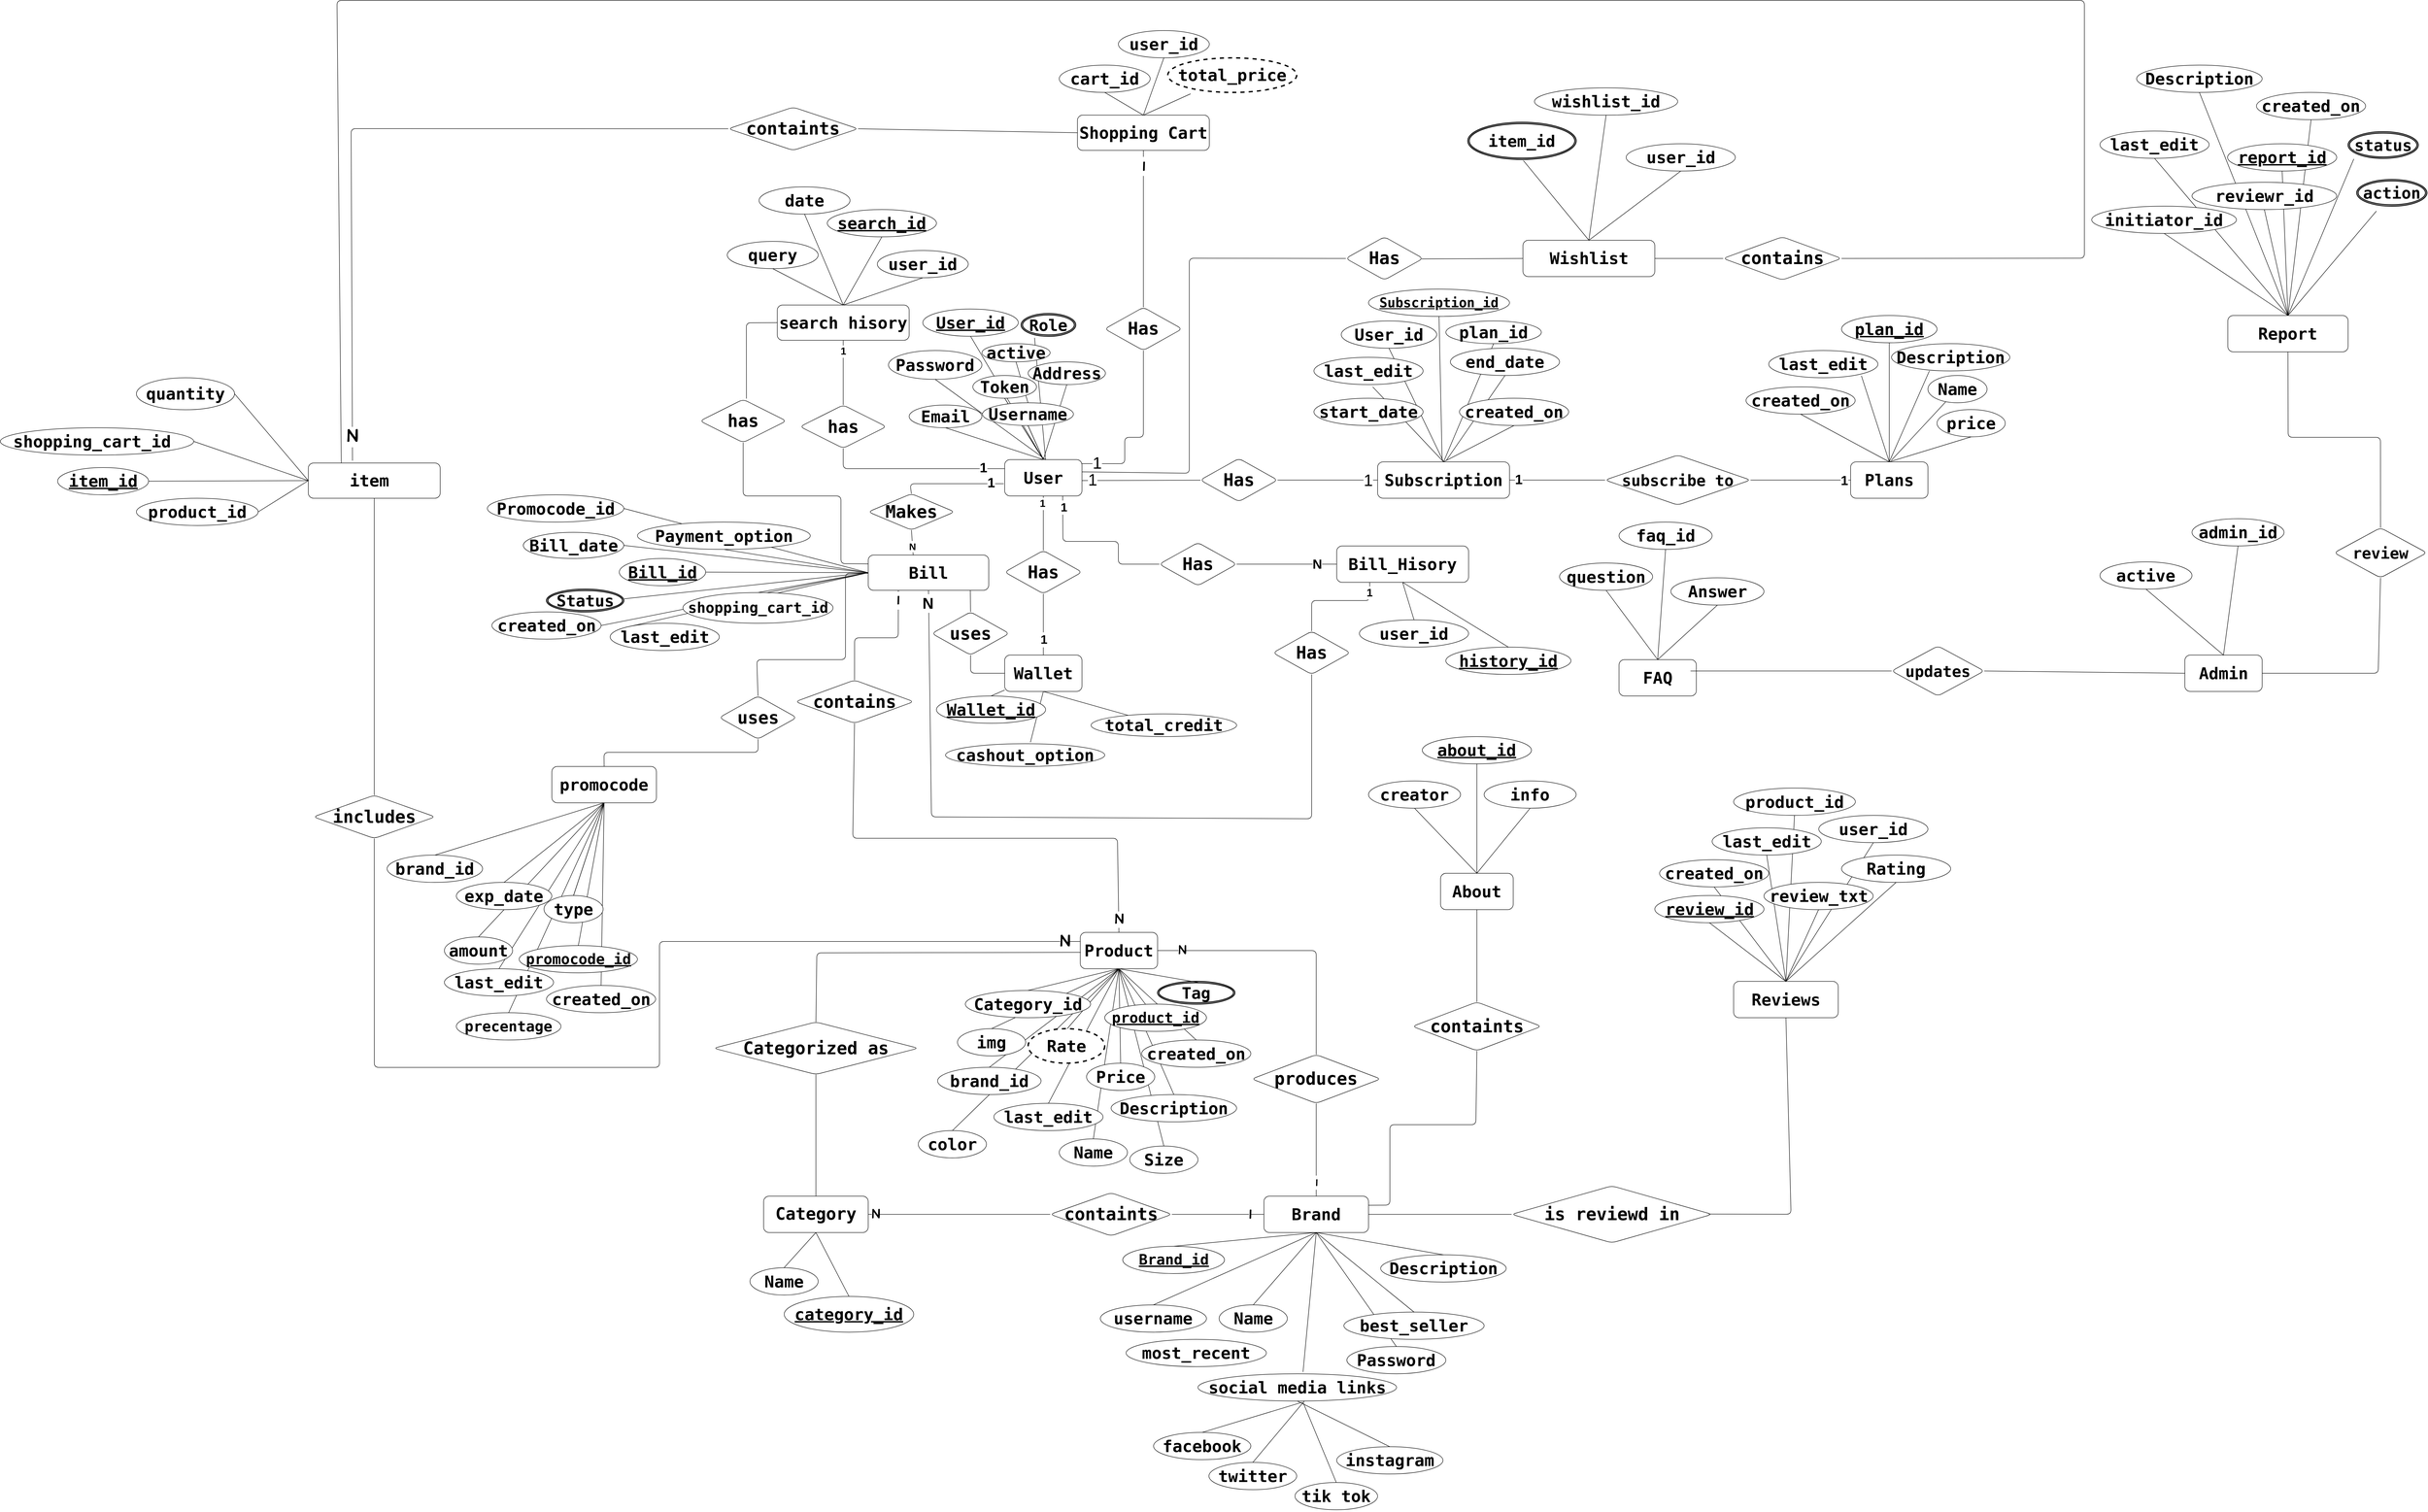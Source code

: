 <mxfile version="22.1.2" type="device">
  <diagram name="ERD" id="ipbL7IFYzJRb-db6NpmL">
    <mxGraphModel dx="8008" dy="3508" grid="1" gridSize="15.748" guides="1" tooltips="0" connect="1" arrows="1" fold="1" page="0" pageScale="1" pageWidth="850" pageHeight="1100" background="none" math="1" shadow="0">
      <root>
        <mxCell id="0" />
        <mxCell id="1" parent="0" />
        <mxCell id="tZtnKp5M03eyO23c1v6A-423" value="" style="endArrow=none;html=1;rounded=1;entryX=0.5;entryY=1;entryDx=0;entryDy=0;exitX=0.5;exitY=0;exitDx=0;exitDy=0;" edge="1" parent="1" source="tZtnKp5M03eyO23c1v6A-410" target="tZtnKp5M03eyO23c1v6A-411">
          <mxGeometry relative="1" as="geometry">
            <mxPoint x="2986.244" y="154.244" as="sourcePoint" />
            <mxPoint x="2939.244" y="-2.756" as="targetPoint" />
          </mxGeometry>
        </mxCell>
        <mxCell id="tZtnKp5M03eyO23c1v6A-422" value="" style="endArrow=none;html=1;rounded=1;entryX=0.5;entryY=1;entryDx=0;entryDy=0;exitX=0.5;exitY=0;exitDx=0;exitDy=0;" edge="1" parent="1" source="tZtnKp5M03eyO23c1v6A-410" target="tZtnKp5M03eyO23c1v6A-414">
          <mxGeometry relative="1" as="geometry">
            <mxPoint x="2970.496" y="138.496" as="sourcePoint" />
            <mxPoint x="2923.496" y="-18.504" as="targetPoint" />
          </mxGeometry>
        </mxCell>
        <mxCell id="tZtnKp5M03eyO23c1v6A-420" value="" style="endArrow=none;html=1;rounded=1;entryX=0.5;entryY=1;entryDx=0;entryDy=0;exitX=0.5;exitY=0;exitDx=0;exitDy=0;" edge="1" parent="1" source="tZtnKp5M03eyO23c1v6A-410" target="tZtnKp5M03eyO23c1v6A-415">
          <mxGeometry relative="1" as="geometry">
            <mxPoint x="1650.748" y="22.748" as="sourcePoint" />
            <mxPoint x="1852.748" y="-129.252" as="targetPoint" />
          </mxGeometry>
        </mxCell>
        <mxCell id="tZtnKp5M03eyO23c1v6A-338" value="" style="endArrow=none;html=1;rounded=1;entryX=0.5;entryY=1;entryDx=0;entryDy=0;exitX=0.5;exitY=0;exitDx=0;exitDy=0;fontStyle=0" edge="1" parent="1" source="tZtnKp5M03eyO23c1v6A-311" target="tZtnKp5M03eyO23c1v6A-326">
          <mxGeometry relative="1" as="geometry">
            <mxPoint x="1994.992" y="1705.032" as="sourcePoint" />
            <mxPoint x="1679.992" y="1705.032" as="targetPoint" />
          </mxGeometry>
        </mxCell>
        <mxCell id="tZtnKp5M03eyO23c1v6A-340" value="" style="endArrow=none;html=1;rounded=1;entryX=0.5;entryY=1;entryDx=0;entryDy=0;fontStyle=0;exitX=0.5;exitY=0;exitDx=0;exitDy=0;" edge="1" parent="1" source="tZtnKp5M03eyO23c1v6A-311" target="tZtnKp5M03eyO23c1v6A-325">
          <mxGeometry relative="1" as="geometry">
            <mxPoint x="2079" y="1638" as="sourcePoint" />
            <mxPoint x="1711.488" y="1736.528" as="targetPoint" />
          </mxGeometry>
        </mxCell>
        <mxCell id="tZtnKp5M03eyO23c1v6A-332" value="" style="endArrow=none;html=1;rounded=1;entryX=0.5;entryY=1;entryDx=0;entryDy=0;exitX=0.5;exitY=0;exitDx=0;exitDy=0;fontStyle=0" edge="1" parent="1" source="tZtnKp5M03eyO23c1v6A-311" target="tZtnKp5M03eyO23c1v6A-329">
          <mxGeometry relative="1" as="geometry">
            <mxPoint x="1905.548" y="1646.768" as="sourcePoint" />
            <mxPoint x="1590.548" y="1646.768" as="targetPoint" />
          </mxGeometry>
        </mxCell>
        <mxCell id="tZtnKp5M03eyO23c1v6A-336" value="" style="endArrow=none;html=1;rounded=1;entryX=0.5;entryY=1;entryDx=0;entryDy=0;exitX=0.5;exitY=0;exitDx=0;exitDy=0;fontStyle=0" edge="1" parent="1" source="tZtnKp5M03eyO23c1v6A-311" target="tZtnKp5M03eyO23c1v6A-328">
          <mxGeometry relative="1" as="geometry">
            <mxPoint x="1963.496" y="1673.536" as="sourcePoint" />
            <mxPoint x="1648.496" y="1673.536" as="targetPoint" />
          </mxGeometry>
        </mxCell>
        <mxCell id="tZtnKp5M03eyO23c1v6A-337" value="" style="endArrow=none;html=1;rounded=1;entryX=0.5;entryY=1;entryDx=0;entryDy=0;exitX=0.5;exitY=0;exitDx=0;exitDy=0;fontStyle=0" edge="1" parent="1" source="tZtnKp5M03eyO23c1v6A-311" target="tZtnKp5M03eyO23c1v6A-331">
          <mxGeometry relative="1" as="geometry">
            <mxPoint x="1979.244" y="1689.284" as="sourcePoint" />
            <mxPoint x="1664.244" y="1689.284" as="targetPoint" />
          </mxGeometry>
        </mxCell>
        <mxCell id="tZtnKp5M03eyO23c1v6A-307" value="" style="endArrow=none;html=1;rounded=1;entryX=0.5;entryY=0;entryDx=0;entryDy=0;exitX=0.5;exitY=1;exitDx=0;exitDy=0;" edge="1" parent="1" source="tZtnKp5M03eyO23c1v6A-254" target="tZtnKp5M03eyO23c1v6A-300">
          <mxGeometry relative="1" as="geometry">
            <mxPoint x="1113.74" y="2268.74" as="sourcePoint" />
            <mxPoint x="975.74" y="2427.74" as="targetPoint" />
          </mxGeometry>
        </mxCell>
        <mxCell id="tZtnKp5M03eyO23c1v6A-117" value="" style="endArrow=none;html=1;rounded=1;entryX=0.5;entryY=0;entryDx=0;entryDy=0;exitX=0.5;exitY=1;exitDx=0;exitDy=0;" edge="1" parent="1" source="tZtnKp5M03eyO23c1v6A-99" target="tZtnKp5M03eyO23c1v6A-108">
          <mxGeometry relative="1" as="geometry">
            <mxPoint x="-135" y="1441" as="sourcePoint" />
            <mxPoint x="-155" y="1500" as="targetPoint" />
          </mxGeometry>
        </mxCell>
        <mxCell id="tZtnKp5M03eyO23c1v6A-116" value="" style="endArrow=none;html=1;rounded=1;entryX=0.5;entryY=0;entryDx=0;entryDy=0;exitX=0.5;exitY=1;exitDx=0;exitDy=0;" edge="1" parent="1" source="tZtnKp5M03eyO23c1v6A-99" target="tZtnKp5M03eyO23c1v6A-103">
          <mxGeometry relative="1" as="geometry">
            <mxPoint x="-145" y="1431" as="sourcePoint" />
            <mxPoint x="-165" y="1490" as="targetPoint" />
          </mxGeometry>
        </mxCell>
        <mxCell id="58sUtSx7XFqsdHOxAqbO-21" value="" style="endArrow=none;html=1;rounded=1;entryX=0.5;entryY=1;entryDx=0;entryDy=0;exitX=0.5;exitY=0;exitDx=0;exitDy=0;" parent="1" source="58sUtSx7XFqsdHOxAqbO-7" target="58sUtSx7XFqsdHOxAqbO-12" edge="1">
          <mxGeometry relative="1" as="geometry">
            <mxPoint x="495" y="550" as="sourcePoint" />
            <mxPoint x="495" y="280" as="targetPoint" />
          </mxGeometry>
        </mxCell>
        <mxCell id="58sUtSx7XFqsdHOxAqbO-20" value="" style="endArrow=none;html=1;rounded=1;entryX=0.294;entryY=0.865;entryDx=0;entryDy=0;entryPerimeter=0;" parent="1" target="58sUtSx7XFqsdHOxAqbO-14" edge="1">
          <mxGeometry relative="1" as="geometry">
            <mxPoint x="440" y="490" as="sourcePoint" />
            <mxPoint x="485" y="270" as="targetPoint" />
          </mxGeometry>
        </mxCell>
        <mxCell id="tZtnKp5M03eyO23c1v6A-198" value="" style="endArrow=none;html=1;rounded=1;entryX=0.5;entryY=0;entryDx=0;entryDy=0;exitX=0.5;exitY=1;exitDx=0;exitDy=0;" edge="1" parent="1" source="tZtnKp5M03eyO23c1v6A-158" target="tZtnKp5M03eyO23c1v6A-197">
          <mxGeometry relative="1" as="geometry">
            <mxPoint x="610.748" y="1605.748" as="sourcePoint" />
            <mxPoint x="416.748" y="1673.748" as="targetPoint" />
          </mxGeometry>
        </mxCell>
        <mxCell id="tZtnKp5M03eyO23c1v6A-199" value="" style="endArrow=none;html=1;rounded=1;entryX=0.5;entryY=0;entryDx=0;entryDy=0;exitX=0.5;exitY=1;exitDx=0;exitDy=0;" edge="1" parent="1" source="tZtnKp5M03eyO23c1v6A-158" target="tZtnKp5M03eyO23c1v6A-196">
          <mxGeometry relative="1" as="geometry">
            <mxPoint x="598" y="1591" as="sourcePoint" />
            <mxPoint x="432.496" y="1689.496" as="targetPoint" />
          </mxGeometry>
        </mxCell>
        <mxCell id="tZtnKp5M03eyO23c1v6A-194" value="" style="endArrow=none;html=1;rounded=1;entryX=0.5;entryY=0;entryDx=0;entryDy=0;exitX=0.5;exitY=1;exitDx=0;exitDy=0;" edge="1" parent="1" source="tZtnKp5M03eyO23c1v6A-158" target="tZtnKp5M03eyO23c1v6A-174">
          <mxGeometry relative="1" as="geometry">
            <mxPoint x="752.48" y="1747.48" as="sourcePoint" />
            <mxPoint x="558.48" y="1815.48" as="targetPoint" />
          </mxGeometry>
        </mxCell>
        <mxCell id="tZtnKp5M03eyO23c1v6A-195" value="" style="endArrow=none;html=1;rounded=1;entryX=0.5;entryY=0;entryDx=0;entryDy=0;exitX=0.5;exitY=1;exitDx=0;exitDy=0;" edge="1" parent="1" source="tZtnKp5M03eyO23c1v6A-158" target="tZtnKp5M03eyO23c1v6A-181">
          <mxGeometry relative="1" as="geometry">
            <mxPoint x="768.228" y="1763.228" as="sourcePoint" />
            <mxPoint x="574.228" y="1831.228" as="targetPoint" />
          </mxGeometry>
        </mxCell>
        <mxCell id="tZtnKp5M03eyO23c1v6A-193" value="" style="endArrow=none;html=1;rounded=1;entryX=0.5;entryY=0;entryDx=0;entryDy=0;exitX=0.5;exitY=1;exitDx=0;exitDy=0;" edge="1" parent="1" source="tZtnKp5M03eyO23c1v6A-158" target="tZtnKp5M03eyO23c1v6A-175">
          <mxGeometry relative="1" as="geometry">
            <mxPoint x="736.732" y="1731.732" as="sourcePoint" />
            <mxPoint x="542.732" y="1799.732" as="targetPoint" />
          </mxGeometry>
        </mxCell>
        <mxCell id="tZtnKp5M03eyO23c1v6A-190" value="" style="endArrow=none;html=1;rounded=1;entryX=0.497;entryY=0.154;entryDx=0;entryDy=0;exitX=0.5;exitY=1;exitDx=0;exitDy=0;entryPerimeter=0;" edge="1" parent="1" source="tZtnKp5M03eyO23c1v6A-158" target="tZtnKp5M03eyO23c1v6A-182">
          <mxGeometry relative="1" as="geometry">
            <mxPoint x="598" y="1591" as="sourcePoint" />
            <mxPoint x="495.488" y="1752.488" as="targetPoint" />
          </mxGeometry>
        </mxCell>
        <mxCell id="tZtnKp5M03eyO23c1v6A-192" value="" style="endArrow=none;html=1;rounded=1;entryX=0.5;entryY=0;entryDx=0;entryDy=0;exitX=0.5;exitY=1;exitDx=0;exitDy=0;" edge="1" parent="1" source="tZtnKp5M03eyO23c1v6A-158" target="tZtnKp5M03eyO23c1v6A-178">
          <mxGeometry relative="1" as="geometry">
            <mxPoint x="720.984" y="1715.984" as="sourcePoint" />
            <mxPoint x="526.984" y="1783.984" as="targetPoint" />
          </mxGeometry>
        </mxCell>
        <mxCell id="tZtnKp5M03eyO23c1v6A-191" value="" style="endArrow=none;html=1;rounded=1;entryX=0.5;entryY=0;entryDx=0;entryDy=0;exitX=0.5;exitY=1;exitDx=0;exitDy=0;" edge="1" parent="1" source="tZtnKp5M03eyO23c1v6A-158" target="tZtnKp5M03eyO23c1v6A-173">
          <mxGeometry relative="1" as="geometry">
            <mxPoint x="705.236" y="1700.236" as="sourcePoint" />
            <mxPoint x="511.236" y="1768.236" as="targetPoint" />
          </mxGeometry>
        </mxCell>
        <mxCell id="tZtnKp5M03eyO23c1v6A-189" value="" style="endArrow=none;html=1;rounded=1;entryX=0.5;entryY=0;entryDx=0;entryDy=0;exitX=0.5;exitY=1;exitDx=0;exitDy=0;" edge="1" parent="1" source="tZtnKp5M03eyO23c1v6A-158" target="tZtnKp5M03eyO23c1v6A-179">
          <mxGeometry relative="1" as="geometry">
            <mxPoint x="598" y="1591" as="sourcePoint" />
            <mxPoint x="479.74" y="1736.74" as="targetPoint" />
          </mxGeometry>
        </mxCell>
        <mxCell id="tZtnKp5M03eyO23c1v6A-185" value="" style="endArrow=none;html=1;rounded=1;entryX=0.5;entryY=0;entryDx=0;entryDy=0;exitX=0.5;exitY=1;exitDx=0;exitDy=0;" edge="1" parent="1" source="tZtnKp5M03eyO23c1v6A-158" target="tZtnKp5M03eyO23c1v6A-177">
          <mxGeometry relative="1" as="geometry">
            <mxPoint x="610.748" y="1605.748" as="sourcePoint" />
            <mxPoint x="416.748" y="1673.748" as="targetPoint" />
          </mxGeometry>
        </mxCell>
        <mxCell id="tZtnKp5M03eyO23c1v6A-118" value="" style="endArrow=none;html=1;rounded=1;entryX=0.5;entryY=0;entryDx=0;entryDy=0;exitX=0.5;exitY=1;exitDx=0;exitDy=0;" edge="1" parent="1" source="tZtnKp5M03eyO23c1v6A-99" target="tZtnKp5M03eyO23c1v6A-104">
          <mxGeometry relative="1" as="geometry">
            <mxPoint x="-125" y="1451" as="sourcePoint" />
            <mxPoint x="-145" y="1510" as="targetPoint" />
          </mxGeometry>
        </mxCell>
        <mxCell id="tZtnKp5M03eyO23c1v6A-115" value="" style="endArrow=none;html=1;rounded=1;entryX=0.5;entryY=0;entryDx=0;entryDy=0;exitX=0.5;exitY=1;exitDx=0;exitDy=0;" edge="1" parent="1" source="tZtnKp5M03eyO23c1v6A-99" target="tZtnKp5M03eyO23c1v6A-107">
          <mxGeometry relative="1" as="geometry">
            <mxPoint x="-190" y="1380" as="sourcePoint" />
            <mxPoint x="-175" y="1480" as="targetPoint" />
          </mxGeometry>
        </mxCell>
        <mxCell id="tZtnKp5M03eyO23c1v6A-114" value="" style="endArrow=none;html=1;rounded=1;entryX=0.5;entryY=0;entryDx=0;entryDy=0;exitX=0.5;exitY=1;exitDx=0;exitDy=0;" edge="1" parent="1" source="tZtnKp5M03eyO23c1v6A-99" target="tZtnKp5M03eyO23c1v6A-102">
          <mxGeometry relative="1" as="geometry">
            <mxPoint x="-165" y="1411" as="sourcePoint" />
            <mxPoint x="-185" y="1470" as="targetPoint" />
          </mxGeometry>
        </mxCell>
        <mxCell id="tZtnKp5M03eyO23c1v6A-80" value="" style="endArrow=none;html=1;rounded=1;entryX=1;entryY=0.5;entryDx=0;entryDy=0;exitX=0;exitY=0.5;exitDx=0;exitDy=0;" edge="1" parent="1" source="tZtnKp5M03eyO23c1v6A-44" target="tZtnKp5M03eyO23c1v6A-72">
          <mxGeometry relative="1" as="geometry">
            <mxPoint x="-105" y="737.5" as="sourcePoint" />
            <mxPoint x="-475" y="687.75" as="targetPoint" />
          </mxGeometry>
        </mxCell>
        <mxCell id="tZtnKp5M03eyO23c1v6A-78" value="" style="endArrow=none;html=1;rounded=1;entryX=0;entryY=0;entryDx=0;entryDy=0;exitX=0;exitY=0.5;exitDx=0;exitDy=0;" edge="1" parent="1" source="tZtnKp5M03eyO23c1v6A-44" target="tZtnKp5M03eyO23c1v6A-71">
          <mxGeometry relative="1" as="geometry">
            <mxPoint x="-105" y="737.5" as="sourcePoint" />
            <mxPoint x="-255" y="786.75" as="targetPoint" />
          </mxGeometry>
        </mxCell>
        <mxCell id="tZtnKp5M03eyO23c1v6A-77" value="" style="endArrow=none;html=1;rounded=1;entryX=0.934;entryY=0.452;entryDx=0;entryDy=0;exitX=0;exitY=0.5;exitDx=0;exitDy=0;entryPerimeter=0;" edge="1" parent="1" source="tZtnKp5M03eyO23c1v6A-44" target="tZtnKp5M03eyO23c1v6A-63">
          <mxGeometry relative="1" as="geometry">
            <mxPoint x="-105" y="737.5" as="sourcePoint" />
            <mxPoint x="-265" y="776.75" as="targetPoint" />
          </mxGeometry>
        </mxCell>
        <mxCell id="tZtnKp5M03eyO23c1v6A-75" value="" style="endArrow=none;html=1;rounded=1;entryX=1;entryY=0.5;entryDx=0;entryDy=0;exitX=0;exitY=0.5;exitDx=0;exitDy=0;" edge="1" parent="1" source="tZtnKp5M03eyO23c1v6A-44" target="tZtnKp5M03eyO23c1v6A-64">
          <mxGeometry relative="1" as="geometry">
            <mxPoint x="-105" y="737.5" as="sourcePoint" />
            <mxPoint x="-285" y="756.75" as="targetPoint" />
          </mxGeometry>
        </mxCell>
        <mxCell id="58sUtSx7XFqsdHOxAqbO-2" value="&lt;pre style=&quot;font-size: 36px;&quot;&gt;&lt;font style=&quot;font-size: 36px;&quot;&gt;&lt;b style=&quot;font-size: 36px;&quot;&gt;User&lt;/b&gt;&lt;/font&gt;&lt;/pre&gt;" style="whiteSpace=wrap;html=1;align=center;fontSize=36;rounded=1;" parent="1" vertex="1">
          <mxGeometry x="350" y="490" width="170" height="80" as="geometry" />
        </mxCell>
        <mxCell id="58sUtSx7XFqsdHOxAqbO-3" value="&lt;pre&gt;&lt;span style=&quot;font-size: 36px;&quot;&gt;&lt;b&gt;&lt;u&gt;User_id&lt;/u&gt;&lt;/b&gt;&lt;/span&gt;&lt;/pre&gt;" style="ellipse;whiteSpace=wrap;html=1;align=center;rounded=1;" parent="1" vertex="1">
          <mxGeometry x="170" y="158.75" width="210" height="60" as="geometry" />
        </mxCell>
        <mxCell id="58sUtSx7XFqsdHOxAqbO-5" value="" style="endArrow=none;html=1;rounded=1;entryX=0.5;entryY=1;entryDx=0;entryDy=0;exitX=0.5;exitY=0;exitDx=0;exitDy=0;" parent="1" source="58sUtSx7XFqsdHOxAqbO-2" target="58sUtSx7XFqsdHOxAqbO-3" edge="1">
          <mxGeometry relative="1" as="geometry">
            <mxPoint x="390" y="590" as="sourcePoint" />
            <mxPoint x="550" y="590" as="targetPoint" />
          </mxGeometry>
        </mxCell>
        <mxCell id="58sUtSx7XFqsdHOxAqbO-8" value="" style="endArrow=none;html=1;rounded=1;entryX=0.5;entryY=1;entryDx=0;entryDy=0;exitX=0.5;exitY=0;exitDx=0;exitDy=0;" parent="1" source="58sUtSx7XFqsdHOxAqbO-2" target="58sUtSx7XFqsdHOxAqbO-7" edge="1">
          <mxGeometry relative="1" as="geometry">
            <mxPoint x="370" y="450" as="sourcePoint" />
            <mxPoint x="530" y="450" as="targetPoint" />
          </mxGeometry>
        </mxCell>
        <mxCell id="58sUtSx7XFqsdHOxAqbO-11" value="&lt;pre&gt;&lt;span style=&quot;font-size: 36px;&quot;&gt;&lt;b&gt;Email&lt;/b&gt;&lt;/span&gt;&lt;/pre&gt;" style="ellipse;whiteSpace=wrap;html=1;align=center;rounded=1;" parent="1" vertex="1">
          <mxGeometry x="140" y="370" width="160" height="50" as="geometry" />
        </mxCell>
        <mxCell id="58sUtSx7XFqsdHOxAqbO-12" value="&lt;pre&gt;&lt;span style=&quot;font-size: 36px;&quot;&gt;&lt;b&gt;active&lt;/b&gt;&lt;/span&gt;&lt;/pre&gt;" style="ellipse;whiteSpace=wrap;html=1;align=center;rounded=1;" parent="1" vertex="1">
          <mxGeometry x="300" y="235" width="150" height="40" as="geometry" />
        </mxCell>
        <mxCell id="58sUtSx7XFqsdHOxAqbO-13" value="&lt;pre&gt;&lt;span style=&quot;font-size: 36px;&quot;&gt;&lt;b&gt;Address&lt;/b&gt;&lt;/span&gt;&lt;/pre&gt;" style="ellipse;whiteSpace=wrap;html=1;align=center;rounded=1;" parent="1" vertex="1">
          <mxGeometry x="401.58" y="275" width="170" height="50" as="geometry" />
        </mxCell>
        <mxCell id="58sUtSx7XFqsdHOxAqbO-15" value="" style="endArrow=none;html=1;rounded=1;entryX=0.5;entryY=1;entryDx=0;entryDy=0;exitX=0.5;exitY=0;exitDx=0;exitDy=0;" parent="1" source="58sUtSx7XFqsdHOxAqbO-2" target="58sUtSx7XFqsdHOxAqbO-10" edge="1">
          <mxGeometry relative="1" as="geometry">
            <mxPoint x="445" y="500" as="sourcePoint" />
            <mxPoint x="445" y="230" as="targetPoint" />
          </mxGeometry>
        </mxCell>
        <mxCell id="58sUtSx7XFqsdHOxAqbO-9" value="&lt;pre&gt;&lt;span style=&quot;font-size: 36px;&quot;&gt;&lt;b&gt;Password&lt;/b&gt;&lt;/span&gt;&lt;/pre&gt;" style="ellipse;whiteSpace=wrap;html=1;align=center;rounded=1;" parent="1" vertex="1">
          <mxGeometry x="94.49" y="250" width="205.51" height="63.46" as="geometry" />
        </mxCell>
        <mxCell id="58sUtSx7XFqsdHOxAqbO-16" value="" style="endArrow=none;html=1;rounded=1;entryX=0.5;entryY=1;entryDx=0;entryDy=0;" parent="1" target="58sUtSx7XFqsdHOxAqbO-9" edge="1">
          <mxGeometry relative="1" as="geometry">
            <mxPoint x="440" y="490" as="sourcePoint" />
            <mxPoint x="455" y="240" as="targetPoint" />
          </mxGeometry>
        </mxCell>
        <mxCell id="58sUtSx7XFqsdHOxAqbO-17" value="" style="endArrow=none;html=1;rounded=1;entryX=0.5;entryY=1;entryDx=0;entryDy=0;exitX=0.5;exitY=0;exitDx=0;exitDy=0;" parent="1" source="58sUtSx7XFqsdHOxAqbO-2" target="58sUtSx7XFqsdHOxAqbO-10" edge="1">
          <mxGeometry relative="1" as="geometry">
            <mxPoint x="435" y="490" as="sourcePoint" />
            <mxPoint x="320" y="350" as="targetPoint" />
          </mxGeometry>
        </mxCell>
        <mxCell id="58sUtSx7XFqsdHOxAqbO-10" value="&lt;pre&gt;&lt;span style=&quot;font-size: 36px;&quot;&gt;&lt;b&gt;Token&lt;/b&gt;&lt;/span&gt;&lt;/pre&gt;" style="ellipse;whiteSpace=wrap;html=1;align=center;rounded=1;" parent="1" vertex="1">
          <mxGeometry x="280" y="305" width="140" height="50" as="geometry" />
        </mxCell>
        <mxCell id="58sUtSx7XFqsdHOxAqbO-18" value="" style="endArrow=none;html=1;rounded=1;entryX=0.5;entryY=1;entryDx=0;entryDy=0;exitX=0.5;exitY=0;exitDx=0;exitDy=0;" parent="1" source="58sUtSx7XFqsdHOxAqbO-2" target="58sUtSx7XFqsdHOxAqbO-11" edge="1">
          <mxGeometry relative="1" as="geometry">
            <mxPoint x="465" y="520" as="sourcePoint" />
            <mxPoint x="465" y="250" as="targetPoint" />
          </mxGeometry>
        </mxCell>
        <mxCell id="58sUtSx7XFqsdHOxAqbO-19" value="" style="endArrow=none;html=1;rounded=1;entryX=0.5;entryY=1;entryDx=0;entryDy=0;exitX=0.5;exitY=0;exitDx=0;exitDy=0;" parent="1" source="58sUtSx7XFqsdHOxAqbO-2" target="58sUtSx7XFqsdHOxAqbO-13" edge="1">
          <mxGeometry relative="1" as="geometry">
            <mxPoint x="475" y="530" as="sourcePoint" />
            <mxPoint x="475" y="260" as="targetPoint" />
          </mxGeometry>
        </mxCell>
        <mxCell id="58sUtSx7XFqsdHOxAqbO-14" value="&lt;pre style=&quot;border-color: var(--border-color);&quot;&gt;&lt;b style=&quot;border-color: var(--border-color);&quot;&gt;&lt;font style=&quot;font-size: 35px;&quot;&gt;Role&lt;/font&gt;&lt;/b&gt;&lt;/pre&gt;" style="ellipse;shape=doubleEllipse;margin=3;whiteSpace=wrap;html=1;align=center;strokeWidth=2;perimeterSpacing=14;rounded=1;" parent="1" vertex="1">
          <mxGeometry x="386.22" y="168.75" width="120" height="50" as="geometry" />
        </mxCell>
        <mxCell id="58sUtSx7XFqsdHOxAqbO-23" value="&lt;pre style=&quot;font-size: 36px;&quot;&gt;&lt;font style=&quot;font-size: 36px;&quot;&gt;&lt;b style=&quot;font-size: 36px;&quot;&gt;Subscription&lt;/b&gt;&lt;/font&gt;&lt;/pre&gt;" style="whiteSpace=wrap;html=1;align=center;fontSize=36;rounded=1;" parent="1" vertex="1">
          <mxGeometry x="1170" y="495" width="290" height="80" as="geometry" />
        </mxCell>
        <mxCell id="58sUtSx7XFqsdHOxAqbO-24" value="&lt;pre&gt;&lt;pre style=&quot;border-color: var(--border-color);&quot;&gt;&lt;font size=&quot;1&quot; style=&quot;border-color: var(--border-color);&quot;&gt;&lt;b style=&quot;border-color: var(--border-color); font-size: 29px;&quot;&gt;&lt;u&gt;Subscription_id&lt;/u&gt;&lt;/b&gt;&lt;/font&gt;&lt;/pre&gt;&lt;/pre&gt;" style="ellipse;whiteSpace=wrap;html=1;align=center;rounded=1;" parent="1" vertex="1">
          <mxGeometry x="1150" y="115" width="310" height="60" as="geometry" />
        </mxCell>
        <mxCell id="58sUtSx7XFqsdHOxAqbO-25" value="&lt;pre&gt;&lt;span style=&quot;font-size: 36px;&quot;&gt;&lt;b&gt;User_id&lt;/b&gt;&lt;/span&gt;&lt;/pre&gt;" style="ellipse;whiteSpace=wrap;html=1;align=center;rounded=1;" parent="1" vertex="1">
          <mxGeometry x="1090" y="185" width="210" height="60" as="geometry" />
        </mxCell>
        <mxCell id="58sUtSx7XFqsdHOxAqbO-27" value="&lt;pre&gt;&lt;span style=&quot;font-size: 36px;&quot;&gt;&lt;b&gt;plan_id&lt;/b&gt;&lt;/span&gt;&lt;/pre&gt;" style="ellipse;whiteSpace=wrap;html=1;align=center;rounded=1;" parent="1" vertex="1">
          <mxGeometry x="1320" y="185" width="210" height="50" as="geometry" />
        </mxCell>
        <mxCell id="58sUtSx7XFqsdHOxAqbO-28" value="" style="endArrow=none;html=1;rounded=1;entryX=0.5;entryY=1;entryDx=0;entryDy=0;exitX=0.489;exitY=-0.064;exitDx=0;exitDy=0;exitPerimeter=0;" parent="1" source="58sUtSx7XFqsdHOxAqbO-23" target="58sUtSx7XFqsdHOxAqbO-24" edge="1">
          <mxGeometry relative="1" as="geometry">
            <mxPoint x="1310" y="465" as="sourcePoint" />
            <mxPoint x="1270" y="175" as="targetPoint" />
          </mxGeometry>
        </mxCell>
        <mxCell id="58sUtSx7XFqsdHOxAqbO-34" value="" style="endArrow=none;html=1;rounded=1;entryX=0.5;entryY=1;entryDx=0;entryDy=0;exitX=0.5;exitY=0;exitDx=0;exitDy=0;" parent="1" source="58sUtSx7XFqsdHOxAqbO-23" target="58sUtSx7XFqsdHOxAqbO-32" edge="1">
          <mxGeometry relative="1" as="geometry">
            <mxPoint x="1332" y="510" as="sourcePoint" />
            <mxPoint x="1335" y="135" as="targetPoint" />
          </mxGeometry>
        </mxCell>
        <mxCell id="58sUtSx7XFqsdHOxAqbO-36" value="" style="endArrow=none;html=1;rounded=1;entryX=0.5;entryY=1;entryDx=0;entryDy=0;exitX=0.5;exitY=0;exitDx=0;exitDy=0;" parent="1" source="58sUtSx7XFqsdHOxAqbO-23" target="58sUtSx7XFqsdHOxAqbO-27" edge="1">
          <mxGeometry relative="1" as="geometry">
            <mxPoint x="1352" y="530" as="sourcePoint" />
            <mxPoint x="1355" y="155" as="targetPoint" />
          </mxGeometry>
        </mxCell>
        <mxCell id="58sUtSx7XFqsdHOxAqbO-38" value="" style="endArrow=none;html=1;rounded=1;entryX=0.539;entryY=1.086;entryDx=0;entryDy=0;exitX=0.5;exitY=0;exitDx=0;exitDy=0;entryPerimeter=0;" parent="1" source="58sUtSx7XFqsdHOxAqbO-23" target="58sUtSx7XFqsdHOxAqbO-31" edge="1">
          <mxGeometry relative="1" as="geometry">
            <mxPoint x="1372" y="550" as="sourcePoint" />
            <mxPoint x="1375" y="175" as="targetPoint" />
          </mxGeometry>
        </mxCell>
        <mxCell id="58sUtSx7XFqsdHOxAqbO-39" value="" style="endArrow=none;html=1;rounded=1;entryX=0.5;entryY=1;entryDx=0;entryDy=0;exitX=0.522;exitY=-0.047;exitDx=0;exitDy=0;exitPerimeter=0;" parent="1" source="58sUtSx7XFqsdHOxAqbO-23" target="58sUtSx7XFqsdHOxAqbO-30" edge="1">
          <mxGeometry relative="1" as="geometry">
            <mxPoint x="1382" y="560" as="sourcePoint" />
            <mxPoint x="1385" y="185" as="targetPoint" />
          </mxGeometry>
        </mxCell>
        <mxCell id="58sUtSx7XFqsdHOxAqbO-40" value="" style="endArrow=none;html=1;rounded=1;entryX=0.5;entryY=1;entryDx=0;entryDy=0;exitX=0.5;exitY=0;exitDx=0;exitDy=0;" parent="1" source="58sUtSx7XFqsdHOxAqbO-23" target="58sUtSx7XFqsdHOxAqbO-25" edge="1">
          <mxGeometry relative="1" as="geometry">
            <mxPoint x="1392" y="570" as="sourcePoint" />
            <mxPoint x="1395" y="195" as="targetPoint" />
          </mxGeometry>
        </mxCell>
        <mxCell id="58sUtSx7XFqsdHOxAqbO-31" value="&lt;pre&gt;&lt;span style=&quot;font-size: 36px;&quot;&gt;&lt;b&gt;last_edit&lt;/b&gt;&lt;/span&gt;&lt;/pre&gt;" style="ellipse;whiteSpace=wrap;html=1;align=center;rounded=1;" parent="1" vertex="1">
          <mxGeometry x="1030" y="265" width="240" height="60" as="geometry" />
        </mxCell>
        <mxCell id="58sUtSx7XFqsdHOxAqbO-29" value="&lt;pre&gt;&lt;span style=&quot;font-size: 36px;&quot;&gt;&lt;b&gt;start_date&lt;/b&gt;&lt;/span&gt;&lt;/pre&gt;" style="ellipse;whiteSpace=wrap;html=1;align=center;rounded=1;" parent="1" vertex="1">
          <mxGeometry x="1030" y="355" width="240" height="60" as="geometry" />
        </mxCell>
        <mxCell id="58sUtSx7XFqsdHOxAqbO-30" value="&lt;pre&gt;&lt;span style=&quot;font-size: 36px;&quot;&gt;&lt;b&gt;end_date&lt;/b&gt;&lt;/span&gt;&lt;/pre&gt;" style="ellipse;whiteSpace=wrap;html=1;align=center;rounded=1;" parent="1" vertex="1">
          <mxGeometry x="1330" y="245" width="240" height="60" as="geometry" />
        </mxCell>
        <mxCell id="58sUtSx7XFqsdHOxAqbO-32" value="&lt;pre&gt;&lt;span style=&quot;font-size: 36px;&quot;&gt;&lt;b&gt;created_on&lt;/b&gt;&lt;/span&gt;&lt;/pre&gt;" style="ellipse;whiteSpace=wrap;html=1;align=center;rounded=1;" parent="1" vertex="1">
          <mxGeometry x="1350" y="355" width="240" height="60" as="geometry" />
        </mxCell>
        <mxCell id="58sUtSx7XFqsdHOxAqbO-41" value="&lt;pre&gt;&lt;b&gt;&lt;font style=&quot;font-size: 38px;&quot;&gt;Has&lt;/font&gt;&lt;/b&gt;&lt;/pre&gt;" style="shape=rhombus;perimeter=rhombusPerimeter;whiteSpace=wrap;html=1;align=center;strokeColor=default;verticalAlign=middle;fontFamily=Helvetica;fontSize=36;fontColor=default;fillColor=default;rounded=1;" parent="1" vertex="1">
          <mxGeometry x="780" y="487.5" width="170" height="95" as="geometry" />
        </mxCell>
        <mxCell id="58sUtSx7XFqsdHOxAqbO-42" value="" style="endArrow=none;html=1;rounded=1;fontFamily=Helvetica;fontSize=36;fontColor=default;exitX=1.002;exitY=0.577;exitDx=0;exitDy=0;exitPerimeter=0;" parent="1" source="58sUtSx7XFqsdHOxAqbO-2" target="58sUtSx7XFqsdHOxAqbO-41" edge="1">
          <mxGeometry relative="1" as="geometry">
            <mxPoint x="860" y="430" as="sourcePoint" />
            <mxPoint x="1020" y="430" as="targetPoint" />
          </mxGeometry>
        </mxCell>
        <mxCell id="58sUtSx7XFqsdHOxAqbO-44" value="1" style="edgeLabel;html=1;align=center;verticalAlign=middle;resizable=0;points=[];fontSize=36;fontFamily=Helvetica;fontColor=default;rounded=1;" parent="58sUtSx7XFqsdHOxAqbO-42" vertex="1" connectable="0">
          <mxGeometry x="-0.826" y="2" relative="1" as="geometry">
            <mxPoint as="offset" />
          </mxGeometry>
        </mxCell>
        <mxCell id="58sUtSx7XFqsdHOxAqbO-43" value="" style="endArrow=none;html=1;rounded=1;fontFamily=Helvetica;fontSize=36;fontColor=default;exitX=1;exitY=0.5;exitDx=0;exitDy=0;entryX=0;entryY=0.5;entryDx=0;entryDy=0;" parent="1" source="58sUtSx7XFqsdHOxAqbO-41" target="58sUtSx7XFqsdHOxAqbO-23" edge="1">
          <mxGeometry relative="1" as="geometry">
            <mxPoint x="530" y="546" as="sourcePoint" />
            <mxPoint x="791" y="545" as="targetPoint" />
          </mxGeometry>
        </mxCell>
        <mxCell id="58sUtSx7XFqsdHOxAqbO-45" value="1" style="edgeLabel;html=1;align=center;verticalAlign=middle;resizable=0;points=[];fontSize=36;fontFamily=Helvetica;fontColor=default;rounded=1;" parent="58sUtSx7XFqsdHOxAqbO-43" vertex="1" connectable="0">
          <mxGeometry x="0.806" relative="1" as="geometry">
            <mxPoint as="offset" />
          </mxGeometry>
        </mxCell>
        <mxCell id="tZtnKp5M03eyO23c1v6A-3" value="&lt;pre style=&quot;font-size: 36px;&quot;&gt;&lt;font style=&quot;font-size: 36px;&quot;&gt;&lt;b style=&quot;font-size: 36px;&quot;&gt;Plans&lt;/b&gt;&lt;/font&gt;&lt;/pre&gt;" style="whiteSpace=wrap;html=1;align=center;fontSize=36;rounded=1;" vertex="1" parent="1">
          <mxGeometry x="2210" y="495" width="170" height="80" as="geometry" />
        </mxCell>
        <mxCell id="tZtnKp5M03eyO23c1v6A-4" value="&lt;pre&gt;&lt;b&gt;&lt;font style=&quot;font-size: 34px;&quot;&gt; subscribe to &lt;/font&gt;&lt;/b&gt;&lt;/pre&gt;" style="shape=rhombus;perimeter=rhombusPerimeter;whiteSpace=wrap;html=1;align=center;strokeColor=default;verticalAlign=middle;fontFamily=Helvetica;fontSize=36;fontColor=default;fillColor=default;rounded=1;" vertex="1" parent="1">
          <mxGeometry x="1670" y="480" width="320" height="110" as="geometry" />
        </mxCell>
        <mxCell id="tZtnKp5M03eyO23c1v6A-5" value="" style="endArrow=none;html=1;rounded=1;entryX=0;entryY=0.5;entryDx=0;entryDy=0;exitX=1;exitY=0.5;exitDx=0;exitDy=0;" edge="1" parent="1" source="58sUtSx7XFqsdHOxAqbO-23" target="tZtnKp5M03eyO23c1v6A-4">
          <mxGeometry relative="1" as="geometry">
            <mxPoint x="1325" y="505" as="sourcePoint" />
            <mxPoint x="1160" y="425" as="targetPoint" />
          </mxGeometry>
        </mxCell>
        <mxCell id="tZtnKp5M03eyO23c1v6A-29" value="&lt;b&gt;&lt;font style=&quot;font-size: 30px;&quot;&gt;1&lt;/font&gt;&lt;/b&gt;" style="edgeLabel;html=1;align=center;verticalAlign=middle;resizable=0;points=[];rounded=1;" vertex="1" connectable="0" parent="tZtnKp5M03eyO23c1v6A-5">
          <mxGeometry x="-0.813" y="2" relative="1" as="geometry">
            <mxPoint as="offset" />
          </mxGeometry>
        </mxCell>
        <mxCell id="tZtnKp5M03eyO23c1v6A-6" value="" style="endArrow=none;html=1;rounded=1;entryX=1;entryY=0.5;entryDx=0;entryDy=0;exitX=0;exitY=0.5;exitDx=0;exitDy=0;" edge="1" parent="1" source="tZtnKp5M03eyO23c1v6A-3" target="tZtnKp5M03eyO23c1v6A-4">
          <mxGeometry relative="1" as="geometry">
            <mxPoint x="1335" y="515" as="sourcePoint" />
            <mxPoint x="1170" y="435" as="targetPoint" />
          </mxGeometry>
        </mxCell>
        <mxCell id="tZtnKp5M03eyO23c1v6A-30" value="&lt;b&gt;&lt;font style=&quot;font-size: 29px;&quot;&gt;1&lt;/font&gt;&lt;/b&gt;" style="edgeLabel;html=1;align=center;verticalAlign=middle;resizable=0;points=[];rounded=1;" vertex="1" connectable="0" parent="tZtnKp5M03eyO23c1v6A-6">
          <mxGeometry x="-0.871" y="1" relative="1" as="geometry">
            <mxPoint as="offset" />
          </mxGeometry>
        </mxCell>
        <mxCell id="tZtnKp5M03eyO23c1v6A-15" value="&lt;pre&gt;&lt;span style=&quot;font-size: 36px;&quot;&gt;&lt;b&gt;&lt;u&gt;plan_id&lt;/u&gt;&lt;/b&gt;&lt;/span&gt;&lt;/pre&gt;" style="ellipse;whiteSpace=wrap;html=1;align=center;rounded=1;" vertex="1" parent="1">
          <mxGeometry x="2190" y="173" width="210" height="60" as="geometry" />
        </mxCell>
        <mxCell id="tZtnKp5M03eyO23c1v6A-17" value="&lt;pre&gt;&lt;span style=&quot;font-size: 36px;&quot;&gt;&lt;b&gt;Name&lt;/b&gt;&lt;/span&gt;&lt;/pre&gt;" style="ellipse;whiteSpace=wrap;html=1;align=center;rounded=1;" vertex="1" parent="1">
          <mxGeometry x="2380" y="305" width="130" height="60" as="geometry" />
        </mxCell>
        <mxCell id="tZtnKp5M03eyO23c1v6A-18" value="&lt;pre&gt;&lt;span style=&quot;font-size: 36px;&quot;&gt;&lt;b&gt;price&lt;/b&gt;&lt;/span&gt;&lt;/pre&gt;" style="ellipse;whiteSpace=wrap;html=1;align=center;rounded=1;" vertex="1" parent="1">
          <mxGeometry x="2400" y="380" width="150" height="60" as="geometry" />
        </mxCell>
        <mxCell id="tZtnKp5M03eyO23c1v6A-19" value="&lt;pre&gt;&lt;span style=&quot;font-size: 36px;&quot;&gt;&lt;b&gt;Description&lt;/b&gt;&lt;/span&gt;&lt;/pre&gt;" style="ellipse;whiteSpace=wrap;html=1;align=center;rounded=1;" vertex="1" parent="1">
          <mxGeometry x="2300" y="235" width="260" height="60" as="geometry" />
        </mxCell>
        <mxCell id="tZtnKp5M03eyO23c1v6A-20" value="&lt;pre&gt;&lt;span style=&quot;font-size: 36px;&quot;&gt;&lt;b&gt;last_edit&lt;/b&gt;&lt;/span&gt;&lt;/pre&gt;" style="ellipse;whiteSpace=wrap;html=1;align=center;rounded=1;" vertex="1" parent="1">
          <mxGeometry x="2030" y="250" width="240" height="60" as="geometry" />
        </mxCell>
        <mxCell id="tZtnKp5M03eyO23c1v6A-22" value="&lt;pre&gt;&lt;span style=&quot;font-size: 36px;&quot;&gt;&lt;b&gt;created_on&lt;/b&gt;&lt;/span&gt;&lt;/pre&gt;" style="ellipse;whiteSpace=wrap;html=1;align=center;rounded=1;" vertex="1" parent="1">
          <mxGeometry x="1980" y="330" width="240" height="60" as="geometry" />
        </mxCell>
        <mxCell id="tZtnKp5M03eyO23c1v6A-23" value="" style="endArrow=none;html=1;rounded=1;entryX=0.5;entryY=1;entryDx=0;entryDy=0;" edge="1" parent="1" source="tZtnKp5M03eyO23c1v6A-3" target="tZtnKp5M03eyO23c1v6A-15">
          <mxGeometry relative="1" as="geometry">
            <mxPoint x="2220" y="545" as="sourcePoint" />
            <mxPoint x="2000" y="545" as="targetPoint" />
          </mxGeometry>
        </mxCell>
        <mxCell id="tZtnKp5M03eyO23c1v6A-24" value="" style="endArrow=none;html=1;rounded=1;entryX=0.32;entryY=0.999;entryDx=0;entryDy=0;entryPerimeter=0;exitX=0.5;exitY=0;exitDx=0;exitDy=0;" edge="1" parent="1" source="tZtnKp5M03eyO23c1v6A-3" target="tZtnKp5M03eyO23c1v6A-19">
          <mxGeometry relative="1" as="geometry">
            <mxPoint x="2305" y="505" as="sourcePoint" />
            <mxPoint x="2305" y="243" as="targetPoint" />
          </mxGeometry>
        </mxCell>
        <mxCell id="tZtnKp5M03eyO23c1v6A-25" value="" style="endArrow=none;html=1;rounded=1;exitX=0.525;exitY=-0.038;exitDx=0;exitDy=0;exitPerimeter=0;" edge="1" parent="1" source="tZtnKp5M03eyO23c1v6A-3" target="tZtnKp5M03eyO23c1v6A-17">
          <mxGeometry relative="1" as="geometry">
            <mxPoint x="2305" y="505" as="sourcePoint" />
            <mxPoint x="2480" y="370" as="targetPoint" />
          </mxGeometry>
        </mxCell>
        <mxCell id="tZtnKp5M03eyO23c1v6A-26" value="" style="endArrow=none;html=1;rounded=1;entryX=0.5;entryY=1;entryDx=0;entryDy=0;exitX=0.5;exitY=0;exitDx=0;exitDy=0;" edge="1" parent="1" source="tZtnKp5M03eyO23c1v6A-3" target="tZtnKp5M03eyO23c1v6A-18">
          <mxGeometry relative="1" as="geometry">
            <mxPoint x="2315" y="515" as="sourcePoint" />
            <mxPoint x="2414" y="320" as="targetPoint" />
          </mxGeometry>
        </mxCell>
        <mxCell id="tZtnKp5M03eyO23c1v6A-27" value="" style="endArrow=none;html=1;rounded=1;entryX=0.5;entryY=0;entryDx=0;entryDy=0;exitX=0.5;exitY=1;exitDx=0;exitDy=0;" edge="1" parent="1" source="tZtnKp5M03eyO23c1v6A-379" target="tZtnKp5M03eyO23c1v6A-377">
          <mxGeometry relative="1" as="geometry">
            <mxPoint x="2325" y="525" as="sourcePoint" />
            <mxPoint x="2424" y="330" as="targetPoint" />
          </mxGeometry>
        </mxCell>
        <mxCell id="tZtnKp5M03eyO23c1v6A-28" value="" style="endArrow=none;html=1;rounded=1;exitX=0.5;exitY=0;exitDx=0;exitDy=0;entryX=0.849;entryY=0.929;entryDx=0;entryDy=0;entryPerimeter=0;" edge="1" parent="1" source="tZtnKp5M03eyO23c1v6A-3" target="tZtnKp5M03eyO23c1v6A-20">
          <mxGeometry relative="1" as="geometry">
            <mxPoint x="2335" y="535" as="sourcePoint" />
            <mxPoint x="2434" y="340" as="targetPoint" />
          </mxGeometry>
        </mxCell>
        <mxCell id="tZtnKp5M03eyO23c1v6A-31" value="" style="endArrow=none;html=1;rounded=1;entryX=0.5;entryY=1;entryDx=0;entryDy=0;exitX=0.5;exitY=0;exitDx=0;exitDy=0;" edge="1" parent="1" source="tZtnKp5M03eyO23c1v6A-32" target="58sUtSx7XFqsdHOxAqbO-2">
          <mxGeometry relative="1" as="geometry">
            <mxPoint x="435" y="790" as="sourcePoint" />
            <mxPoint x="529" y="620" as="targetPoint" />
          </mxGeometry>
        </mxCell>
        <mxCell id="tZtnKp5M03eyO23c1v6A-47" value="&lt;b&gt;&lt;font style=&quot;font-size: 22px;&quot;&gt;1&lt;/font&gt;&lt;/b&gt;" style="edgeLabel;html=1;align=center;verticalAlign=middle;resizable=0;points=[];rounded=1;" vertex="1" connectable="0" parent="tZtnKp5M03eyO23c1v6A-31">
          <mxGeometry x="0.742" y="2" relative="1" as="geometry">
            <mxPoint y="1" as="offset" />
          </mxGeometry>
        </mxCell>
        <mxCell id="tZtnKp5M03eyO23c1v6A-32" value="&lt;pre&gt;&lt;b&gt;&lt;font style=&quot;font-size: 38px;&quot;&gt;Has&lt;/font&gt;&lt;/b&gt;&lt;/pre&gt;" style="shape=rhombus;perimeter=rhombusPerimeter;whiteSpace=wrap;html=1;align=center;strokeColor=default;verticalAlign=middle;fontFamily=Helvetica;fontSize=36;fontColor=default;fillColor=default;rounded=1;" vertex="1" parent="1">
          <mxGeometry x="350" y="690" width="170" height="95" as="geometry" />
        </mxCell>
        <mxCell id="tZtnKp5M03eyO23c1v6A-34" value="" style="endArrow=none;html=1;rounded=1;entryX=0.5;entryY=1;entryDx=0;entryDy=0;exitX=0.5;exitY=0;exitDx=0;exitDy=0;" edge="1" parent="1" source="tZtnKp5M03eyO23c1v6A-35" target="tZtnKp5M03eyO23c1v6A-32">
          <mxGeometry relative="1" as="geometry">
            <mxPoint x="435" y="890" as="sourcePoint" />
            <mxPoint x="445" y="580" as="targetPoint" />
          </mxGeometry>
        </mxCell>
        <mxCell id="tZtnKp5M03eyO23c1v6A-48" value="&lt;b&gt;&lt;font style=&quot;font-size: 27px;&quot;&gt;1&lt;/font&gt;&lt;/b&gt;" style="edgeLabel;html=1;align=center;verticalAlign=middle;resizable=0;points=[];rounded=1;" vertex="1" connectable="0" parent="tZtnKp5M03eyO23c1v6A-34">
          <mxGeometry x="-0.496" y="-1" relative="1" as="geometry">
            <mxPoint as="offset" />
          </mxGeometry>
        </mxCell>
        <mxCell id="tZtnKp5M03eyO23c1v6A-35" value="&lt;pre style=&quot;font-size: 36px;&quot;&gt;&lt;font style=&quot;font-size: 36px;&quot;&gt;&lt;b style=&quot;font-size: 36px;&quot;&gt;Wallet&lt;/b&gt;&lt;/font&gt;&lt;/pre&gt;" style="whiteSpace=wrap;html=1;align=center;fontSize=36;rounded=1;" vertex="1" parent="1">
          <mxGeometry x="350" y="920" width="170" height="80" as="geometry" />
        </mxCell>
        <mxCell id="tZtnKp5M03eyO23c1v6A-39" value="&lt;pre&gt;&lt;span style=&quot;font-size: 36px;&quot;&gt;&lt;b&gt;total_credit&lt;/b&gt;&lt;/span&gt;&lt;/pre&gt;" style="ellipse;whiteSpace=wrap;html=1;align=center;rounded=1;" vertex="1" parent="1">
          <mxGeometry x="540" y="1049.37" width="320" height="50" as="geometry" />
        </mxCell>
        <mxCell id="tZtnKp5M03eyO23c1v6A-41" value="" style="endArrow=none;html=1;rounded=1;entryX=0.5;entryY=1;entryDx=0;entryDy=0;exitX=0.533;exitY=-0.06;exitDx=0;exitDy=0;exitPerimeter=0;" edge="1" parent="1" source="tZtnKp5M03eyO23c1v6A-37" target="tZtnKp5M03eyO23c1v6A-35">
          <mxGeometry relative="1" as="geometry">
            <mxPoint x="445" y="930" as="sourcePoint" />
            <mxPoint x="445" y="795" as="targetPoint" />
          </mxGeometry>
        </mxCell>
        <mxCell id="tZtnKp5M03eyO23c1v6A-42" value="" style="endArrow=none;html=1;rounded=1;entryX=0.5;entryY=1;entryDx=0;entryDy=0;" edge="1" parent="1" source="tZtnKp5M03eyO23c1v6A-39" target="tZtnKp5M03eyO23c1v6A-35">
          <mxGeometry relative="1" as="geometry">
            <mxPoint x="455" y="940" as="sourcePoint" />
            <mxPoint x="455" y="805" as="targetPoint" />
          </mxGeometry>
        </mxCell>
        <mxCell id="tZtnKp5M03eyO23c1v6A-43" value="" style="endArrow=none;html=1;rounded=1;entryX=0.5;entryY=0;entryDx=0;entryDy=0;" edge="1" parent="1" source="tZtnKp5M03eyO23c1v6A-35" target="tZtnKp5M03eyO23c1v6A-36">
          <mxGeometry relative="1" as="geometry">
            <mxPoint x="465" y="950" as="sourcePoint" />
            <mxPoint x="465" y="815" as="targetPoint" />
          </mxGeometry>
        </mxCell>
        <mxCell id="tZtnKp5M03eyO23c1v6A-36" value="&lt;pre&gt;&lt;span style=&quot;font-size: 36px;&quot;&gt;&lt;b&gt;&lt;u&gt;Wallet_id&lt;/u&gt;&lt;/b&gt;&lt;/span&gt;&lt;/pre&gt;" style="ellipse;whiteSpace=wrap;html=1;align=center;rounded=1;" vertex="1" parent="1">
          <mxGeometry x="200" y="1010.0" width="240" height="60" as="geometry" />
        </mxCell>
        <mxCell id="tZtnKp5M03eyO23c1v6A-37" value="&lt;pre&gt;&lt;span style=&quot;font-size: 36px;&quot;&gt;&lt;b&gt;cashout_option&lt;/b&gt;&lt;/span&gt;&lt;/pre&gt;" style="ellipse;whiteSpace=wrap;html=1;align=center;rounded=1;" vertex="1" parent="1">
          <mxGeometry x="220" y="1115" width="350" height="50" as="geometry" />
        </mxCell>
        <mxCell id="tZtnKp5M03eyO23c1v6A-44" value="&lt;pre style=&quot;font-size: 36px;&quot;&gt;&lt;font style=&quot;font-size: 36px;&quot;&gt;&lt;b style=&quot;font-size: 36px;&quot;&gt;Bill&lt;/b&gt;&lt;/font&gt;&lt;/pre&gt;" style="whiteSpace=wrap;html=1;align=center;fontSize=36;rounded=1;" vertex="1" parent="1">
          <mxGeometry x="50" y="700" width="264.96" height="77.5" as="geometry" />
        </mxCell>
        <mxCell id="tZtnKp5M03eyO23c1v6A-45" value="&lt;pre&gt;&lt;b&gt;&lt;font style=&quot;font-size: 38px;&quot;&gt;uses&lt;/font&gt;&lt;/b&gt;&lt;/pre&gt;" style="shape=rhombus;perimeter=rhombusPerimeter;whiteSpace=wrap;html=1;align=center;strokeColor=default;verticalAlign=middle;fontFamily=Helvetica;fontSize=36;fontColor=default;fillColor=default;rounded=1;" vertex="1" parent="1">
          <mxGeometry x="190" y="825" width="170" height="95" as="geometry" />
        </mxCell>
        <mxCell id="tZtnKp5M03eyO23c1v6A-52" value="" style="endArrow=none;html=1;rounded=1;exitX=0.5;exitY=0;exitDx=0;exitDy=0;entryX=0.847;entryY=1.005;entryDx=0;entryDy=0;entryPerimeter=0;" edge="1" parent="1" source="tZtnKp5M03eyO23c1v6A-45" target="tZtnKp5M03eyO23c1v6A-44">
          <mxGeometry relative="1" as="geometry">
            <mxPoint x="252" y="702" as="sourcePoint" />
            <mxPoint x="235" y="780" as="targetPoint" />
          </mxGeometry>
        </mxCell>
        <mxCell id="tZtnKp5M03eyO23c1v6A-53" value="" style="endArrow=none;html=1;rounded=1;entryX=0.5;entryY=1;entryDx=0;entryDy=0;exitX=0;exitY=0.5;exitDx=0;exitDy=0;" edge="1" parent="1" source="tZtnKp5M03eyO23c1v6A-35" target="tZtnKp5M03eyO23c1v6A-45">
          <mxGeometry relative="1" as="geometry">
            <mxPoint x="627" y="1147" as="sourcePoint" />
            <mxPoint x="455" y="1020" as="targetPoint" />
            <Array as="points">
              <mxPoint x="275" y="960" />
            </Array>
          </mxGeometry>
        </mxCell>
        <mxCell id="tZtnKp5M03eyO23c1v6A-54" value="" style="endArrow=none;html=1;rounded=1;entryX=0.373;entryY=-0.002;entryDx=0;entryDy=0;exitX=0.5;exitY=1;exitDx=0;exitDy=0;entryPerimeter=0;" edge="1" parent="1" source="tZtnKp5M03eyO23c1v6A-55" target="tZtnKp5M03eyO23c1v6A-44">
          <mxGeometry relative="1" as="geometry">
            <mxPoint x="135" y="640" as="sourcePoint" />
            <mxPoint x="465" y="1030" as="targetPoint" />
          </mxGeometry>
        </mxCell>
        <mxCell id="tZtnKp5M03eyO23c1v6A-69" value="&lt;b&gt;&lt;font style=&quot;font-size: 21px;&quot;&gt;N&lt;/font&gt;&lt;/b&gt;" style="edgeLabel;html=1;align=center;verticalAlign=middle;resizable=0;points=[];rounded=1;" vertex="1" connectable="0" parent="tZtnKp5M03eyO23c1v6A-54">
          <mxGeometry x="-0.218" y="-2" relative="1" as="geometry">
            <mxPoint x="2" y="14" as="offset" />
          </mxGeometry>
        </mxCell>
        <mxCell id="tZtnKp5M03eyO23c1v6A-55" value="&lt;pre&gt;&lt;b&gt;&lt;font style=&quot;font-size: 38px;&quot;&gt;Makes&lt;/font&gt;&lt;/b&gt;&lt;/pre&gt;" style="shape=rhombus;perimeter=rhombusPerimeter;whiteSpace=wrap;html=1;align=center;strokeColor=default;verticalAlign=middle;fontFamily=Helvetica;fontSize=36;fontColor=default;fillColor=default;rounded=1;" vertex="1" parent="1">
          <mxGeometry x="49.97" y="565.04" width="190" height="79.92" as="geometry" />
        </mxCell>
        <mxCell id="tZtnKp5M03eyO23c1v6A-58" value="" style="endArrow=none;html=1;rounded=1;entryX=0.5;entryY=0;entryDx=0;entryDy=0;exitX=-0.013;exitY=0.662;exitDx=0;exitDy=0;exitPerimeter=0;" edge="1" parent="1" source="58sUtSx7XFqsdHOxAqbO-2" target="tZtnKp5M03eyO23c1v6A-55">
          <mxGeometry relative="1" as="geometry">
            <mxPoint x="145" y="635" as="sourcePoint" />
            <mxPoint x="145" y="708" as="targetPoint" />
            <Array as="points">
              <mxPoint x="142" y="543" />
            </Array>
          </mxGeometry>
        </mxCell>
        <mxCell id="tZtnKp5M03eyO23c1v6A-70" value="&lt;b&gt;&lt;font style=&quot;font-size: 30px;&quot;&gt;1&lt;/font&gt;&lt;/b&gt;" style="edgeLabel;html=1;align=center;verticalAlign=middle;resizable=0;points=[];rounded=1;" vertex="1" connectable="0" parent="tZtnKp5M03eyO23c1v6A-58">
          <mxGeometry x="-0.772" y="-3" relative="1" as="geometry">
            <mxPoint x="-2" as="offset" />
          </mxGeometry>
        </mxCell>
        <mxCell id="tZtnKp5M03eyO23c1v6A-59" value="&lt;pre&gt;&lt;span style=&quot;font-size: 36px;&quot;&gt;&lt;b&gt;&lt;u&gt;Bill_id&lt;/u&gt;&lt;/b&gt;&lt;/span&gt;&lt;/pre&gt;" style="ellipse;whiteSpace=wrap;html=1;align=center;rounded=1;" vertex="1" parent="1">
          <mxGeometry x="-497.4" y="707.5" width="190" height="60" as="geometry" />
        </mxCell>
        <mxCell id="tZtnKp5M03eyO23c1v6A-60" value="" style="endArrow=none;html=1;rounded=1;entryX=1;entryY=0.5;entryDx=0;entryDy=0;exitX=0;exitY=0.5;exitDx=0;exitDy=0;" edge="1" parent="1" source="tZtnKp5M03eyO23c1v6A-44" target="tZtnKp5M03eyO23c1v6A-59">
          <mxGeometry relative="1" as="geometry">
            <mxPoint x="-105" y="737.127" as="sourcePoint" />
            <mxPoint x="95" y="378.75" as="targetPoint" />
          </mxGeometry>
        </mxCell>
        <mxCell id="tZtnKp5M03eyO23c1v6A-61" value="&lt;pre&gt;&lt;span style=&quot;font-size: 36px;&quot;&gt;&lt;b&gt;Payment_option&lt;/b&gt;&lt;/span&gt;&lt;/pre&gt;" style="ellipse;whiteSpace=wrap;html=1;align=center;rounded=1;" vertex="1" parent="1">
          <mxGeometry x="-457.4" y="627.5" width="380" height="60" as="geometry" />
        </mxCell>
        <mxCell id="tZtnKp5M03eyO23c1v6A-62" value="&lt;pre&gt;&lt;span style=&quot;font-size: 36px;&quot;&gt;&lt;b&gt;Bill_date&lt;/b&gt;&lt;/span&gt;&lt;/pre&gt;" style="ellipse;whiteSpace=wrap;html=1;align=center;rounded=1;" vertex="1" parent="1">
          <mxGeometry x="-708.4" y="650" width="221" height="57.5" as="geometry" />
        </mxCell>
        <mxCell id="tZtnKp5M03eyO23c1v6A-63" value="&lt;pre style=&quot;border-color: var(--border-color);&quot;&gt;&lt;b style=&quot;border-color: var(--border-color);&quot;&gt;&lt;font style=&quot;font-size: 35px;&quot;&gt;Status&lt;/font&gt;&lt;/b&gt;&lt;/pre&gt;" style="ellipse;shape=doubleEllipse;margin=3;whiteSpace=wrap;html=1;align=center;strokeWidth=2;perimeterSpacing=14;rounded=1;" vertex="1" parent="1">
          <mxGeometry x="-657.4" y="775" width="170" height="50" as="geometry" />
        </mxCell>
        <mxCell id="tZtnKp5M03eyO23c1v6A-64" value="&lt;pre&gt;&lt;span style=&quot;font-size: 36px;&quot;&gt;&lt;b&gt;Promocode_id&lt;/b&gt;&lt;/span&gt;&lt;/pre&gt;" style="ellipse;whiteSpace=wrap;html=1;align=center;rounded=1;" vertex="1" parent="1">
          <mxGeometry x="-787.4" y="567.5" width="300" height="60" as="geometry" />
        </mxCell>
        <mxCell id="tZtnKp5M03eyO23c1v6A-65" value="&lt;pre&gt;&lt;b style=&quot;&quot;&gt;&lt;font style=&quot;font-size: 32px;&quot;&gt;shopping_cart_id&lt;/font&gt;&lt;/b&gt;&lt;/pre&gt;" style="ellipse;whiteSpace=wrap;html=1;align=center;rounded=1;" vertex="1" parent="1">
          <mxGeometry x="-357.4" y="782.5" width="330" height="67.5" as="geometry" />
        </mxCell>
        <mxCell id="tZtnKp5M03eyO23c1v6A-71" value="&lt;pre&gt;&lt;span style=&quot;font-size: 36px;&quot;&gt;&lt;b&gt;last_edit&lt;/b&gt;&lt;/span&gt;&lt;/pre&gt;" style="ellipse;whiteSpace=wrap;html=1;align=center;rounded=1;" vertex="1" parent="1">
          <mxGeometry x="-517.4" y="850" width="240" height="60" as="geometry" />
        </mxCell>
        <mxCell id="tZtnKp5M03eyO23c1v6A-72" value="&lt;pre&gt;&lt;span style=&quot;font-size: 36px;&quot;&gt;&lt;b&gt;created_on&lt;/b&gt;&lt;/span&gt;&lt;/pre&gt;" style="ellipse;whiteSpace=wrap;html=1;align=center;rounded=1;" vertex="1" parent="1">
          <mxGeometry x="-777.4" y="825" width="240" height="60" as="geometry" />
        </mxCell>
        <mxCell id="tZtnKp5M03eyO23c1v6A-74" value="" style="endArrow=none;html=1;rounded=1;entryX=0.5;entryY=1;entryDx=0;entryDy=0;exitX=0;exitY=0.5;exitDx=0;exitDy=0;" edge="1" parent="1" source="tZtnKp5M03eyO23c1v6A-44" target="tZtnKp5M03eyO23c1v6A-61">
          <mxGeometry relative="1" as="geometry">
            <mxPoint x="-105" y="737.5" as="sourcePoint" />
            <mxPoint x="-295" y="746.75" as="targetPoint" />
          </mxGeometry>
        </mxCell>
        <mxCell id="tZtnKp5M03eyO23c1v6A-76" value="" style="endArrow=none;html=1;rounded=1;entryX=0.5;entryY=0;entryDx=0;entryDy=0;exitX=0;exitY=0.5;exitDx=0;exitDy=0;" edge="1" parent="1" source="tZtnKp5M03eyO23c1v6A-44" target="tZtnKp5M03eyO23c1v6A-65">
          <mxGeometry relative="1" as="geometry">
            <mxPoint x="-105" y="737.5" as="sourcePoint" />
            <mxPoint x="-275" y="766.75" as="targetPoint" />
          </mxGeometry>
        </mxCell>
        <mxCell id="tZtnKp5M03eyO23c1v6A-79" value="" style="endArrow=none;html=1;rounded=1;entryX=1;entryY=0.5;entryDx=0;entryDy=0;exitX=0;exitY=0.5;exitDx=0;exitDy=0;" edge="1" parent="1" source="tZtnKp5M03eyO23c1v6A-44" target="tZtnKp5M03eyO23c1v6A-62">
          <mxGeometry relative="1" as="geometry">
            <mxPoint x="-105" y="737.5" as="sourcePoint" />
            <mxPoint x="-245" y="796.75" as="targetPoint" />
          </mxGeometry>
        </mxCell>
        <mxCell id="tZtnKp5M03eyO23c1v6A-81" value="&lt;pre&gt;&lt;b&gt;&lt;font style=&quot;font-size: 38px;&quot;&gt;uses&lt;/font&gt;&lt;/b&gt;&lt;/pre&gt;" style="shape=rhombus;perimeter=rhombusPerimeter;whiteSpace=wrap;html=1;align=center;strokeColor=default;verticalAlign=middle;fontFamily=Helvetica;fontSize=36;fontColor=default;fillColor=default;rounded=1;" vertex="1" parent="1">
          <mxGeometry x="-277.4" y="1010" width="170" height="95" as="geometry" />
        </mxCell>
        <mxCell id="tZtnKp5M03eyO23c1v6A-82" value="" style="endArrow=none;html=1;rounded=1;entryX=0.5;entryY=0;entryDx=0;entryDy=0;" edge="1" parent="1" target="tZtnKp5M03eyO23c1v6A-81">
          <mxGeometry relative="1" as="geometry">
            <mxPoint x="50" y="740" as="sourcePoint" />
            <mxPoint x="-440" y="580" as="targetPoint" />
            <Array as="points">
              <mxPoint y="740" />
              <mxPoint y="930" />
              <mxPoint x="-195" y="930" />
            </Array>
          </mxGeometry>
        </mxCell>
        <mxCell id="tZtnKp5M03eyO23c1v6A-99" value="&lt;pre style=&quot;font-size: 36px;&quot;&gt;&lt;font style=&quot;font-size: 36px;&quot;&gt;&lt;b style=&quot;font-size: 36px;&quot;&gt;promocode&lt;/b&gt;&lt;/font&gt;&lt;/pre&gt;" style="whiteSpace=wrap;html=1;align=center;fontSize=36;rounded=1;" vertex="1" parent="1">
          <mxGeometry x="-645.67" y="1165" width="230" height="80" as="geometry" />
        </mxCell>
        <mxCell id="tZtnKp5M03eyO23c1v6A-100" value="" style="endArrow=none;html=1;rounded=1;entryX=0.5;entryY=0;entryDx=0;entryDy=0;" edge="1" parent="1" source="tZtnKp5M03eyO23c1v6A-81" target="tZtnKp5M03eyO23c1v6A-99">
          <mxGeometry relative="1" as="geometry">
            <mxPoint x="60" y="749" as="sourcePoint" />
            <mxPoint x="-640" y="848" as="targetPoint" />
            <Array as="points">
              <mxPoint x="-192" y="1134" />
              <mxPoint x="-531" y="1134" />
            </Array>
          </mxGeometry>
        </mxCell>
        <mxCell id="tZtnKp5M03eyO23c1v6A-102" value="&lt;pre&gt;&lt;span style=&quot;font-size: 36px;&quot;&gt;&lt;b&gt;amount&lt;/b&gt;&lt;/span&gt;&lt;/pre&gt;" style="ellipse;whiteSpace=wrap;html=1;align=center;rounded=1;" vertex="1" parent="1">
          <mxGeometry x="-881.89" y="1540" width="150" height="60" as="geometry" />
        </mxCell>
        <mxCell id="tZtnKp5M03eyO23c1v6A-103" value="&lt;pre&gt;&lt;b style=&quot;&quot;&gt;&lt;font style=&quot;font-size: 32px;&quot;&gt;precentage&lt;/font&gt;&lt;/b&gt;&lt;/pre&gt;" style="ellipse;whiteSpace=wrap;html=1;align=center;rounded=1;" vertex="1" parent="1">
          <mxGeometry x="-855.67" y="1706.77" width="230" height="60" as="geometry" />
        </mxCell>
        <mxCell id="tZtnKp5M03eyO23c1v6A-104" value="&lt;pre&gt;&lt;b style=&quot;&quot;&gt;&lt;font style=&quot;font-size: 32px;&quot;&gt;&lt;u&gt;promocode_id&lt;/u&gt;&lt;/font&gt;&lt;/b&gt;&lt;/pre&gt;" style="ellipse;whiteSpace=wrap;html=1;align=center;rounded=1;" vertex="1" parent="1">
          <mxGeometry x="-717.4" y="1559.05" width="260" height="60" as="geometry" />
        </mxCell>
        <mxCell id="tZtnKp5M03eyO23c1v6A-105" value="&lt;pre&gt;&lt;span style=&quot;font-size: 36px;&quot;&gt;&lt;b&gt;brand_id&lt;/b&gt;&lt;/span&gt;&lt;/pre&gt;" style="ellipse;whiteSpace=wrap;html=1;align=center;rounded=1;" vertex="1" parent="1">
          <mxGeometry x="-1007.87" y="1360" width="210" height="60" as="geometry" />
        </mxCell>
        <mxCell id="tZtnKp5M03eyO23c1v6A-106" value="&lt;pre&gt;&lt;span style=&quot;font-size: 36px;&quot;&gt;&lt;b&gt;exp_date&lt;/b&gt;&lt;/span&gt;&lt;/pre&gt;" style="ellipse;whiteSpace=wrap;html=1;align=center;rounded=1;" vertex="1" parent="1">
          <mxGeometry x="-855.67" y="1420" width="210" height="60" as="geometry" />
        </mxCell>
        <mxCell id="tZtnKp5M03eyO23c1v6A-107" value="&lt;pre&gt;&lt;span style=&quot;font-size: 36px;&quot;&gt;&lt;b&gt;last_edit&lt;/b&gt;&lt;/span&gt;&lt;/pre&gt;" style="ellipse;whiteSpace=wrap;html=1;align=center;rounded=1;" vertex="1" parent="1">
          <mxGeometry x="-881.89" y="1610" width="240" height="60" as="geometry" />
        </mxCell>
        <mxCell id="tZtnKp5M03eyO23c1v6A-108" value="&lt;pre&gt;&lt;span style=&quot;font-size: 36px;&quot;&gt;&lt;b&gt;created_on&lt;/b&gt;&lt;/span&gt;&lt;/pre&gt;" style="ellipse;whiteSpace=wrap;html=1;align=center;rounded=1;" vertex="1" parent="1">
          <mxGeometry x="-657.4" y="1646.77" width="240" height="60" as="geometry" />
        </mxCell>
        <mxCell id="tZtnKp5M03eyO23c1v6A-110" value="" style="endArrow=none;html=1;rounded=1;entryX=0.5;entryY=0;entryDx=0;entryDy=0;exitX=0.5;exitY=1;exitDx=0;exitDy=0;" edge="1" parent="1" source="tZtnKp5M03eyO23c1v6A-99" target="tZtnKp5M03eyO23c1v6A-101">
          <mxGeometry relative="1" as="geometry">
            <mxPoint x="-185" y="1175" as="sourcePoint" />
            <mxPoint x="-185" y="1311" as="targetPoint" />
          </mxGeometry>
        </mxCell>
        <mxCell id="tZtnKp5M03eyO23c1v6A-112" value="" style="endArrow=none;html=1;rounded=1;entryX=0.5;entryY=0;entryDx=0;entryDy=0;exitX=0.5;exitY=1;exitDx=0;exitDy=0;" edge="1" parent="1" source="tZtnKp5M03eyO23c1v6A-99" target="tZtnKp5M03eyO23c1v6A-105">
          <mxGeometry relative="1" as="geometry">
            <mxPoint x="-185" y="1391" as="sourcePoint" />
            <mxPoint x="-205" y="1450" as="targetPoint" />
          </mxGeometry>
        </mxCell>
        <mxCell id="tZtnKp5M03eyO23c1v6A-113" value="" style="endArrow=none;html=1;rounded=1;entryX=0.5;entryY=0;entryDx=0;entryDy=0;exitX=0.5;exitY=1;exitDx=0;exitDy=0;" edge="1" parent="1" source="tZtnKp5M03eyO23c1v6A-99" target="tZtnKp5M03eyO23c1v6A-106">
          <mxGeometry relative="1" as="geometry">
            <mxPoint x="-195" y="1380" as="sourcePoint" />
            <mxPoint x="-195" y="1460" as="targetPoint" />
          </mxGeometry>
        </mxCell>
        <mxCell id="tZtnKp5M03eyO23c1v6A-119" value="" style="endArrow=none;html=1;rounded=1;entryX=0.75;entryY=1;entryDx=0;entryDy=0;exitX=0;exitY=0.5;exitDx=0;exitDy=0;" edge="1" parent="1" source="tZtnKp5M03eyO23c1v6A-122" target="58sUtSx7XFqsdHOxAqbO-2">
          <mxGeometry relative="1" as="geometry">
            <mxPoint x="780" y="720" as="sourcePoint" />
            <mxPoint x="490" y="670" as="targetPoint" />
            <Array as="points">
              <mxPoint x="600" y="720" />
              <mxPoint x="600" y="670" />
              <mxPoint x="478" y="670" />
            </Array>
          </mxGeometry>
        </mxCell>
        <mxCell id="tZtnKp5M03eyO23c1v6A-121" value="&lt;b&gt;&lt;font style=&quot;font-size: 26px;&quot;&gt;1&lt;/font&gt;&lt;/b&gt;" style="edgeLabel;html=1;align=center;verticalAlign=middle;resizable=0;points=[];rounded=1;" vertex="1" connectable="0" parent="tZtnKp5M03eyO23c1v6A-119">
          <mxGeometry x="0.856" y="-2" relative="1" as="geometry">
            <mxPoint y="-1" as="offset" />
          </mxGeometry>
        </mxCell>
        <mxCell id="tZtnKp5M03eyO23c1v6A-122" value="&lt;pre&gt;&lt;b&gt;&lt;font style=&quot;font-size: 38px;&quot;&gt;Has&lt;/font&gt;&lt;/b&gt;&lt;/pre&gt;" style="shape=rhombus;perimeter=rhombusPerimeter;whiteSpace=wrap;html=1;align=center;strokeColor=default;verticalAlign=middle;fontFamily=Helvetica;fontSize=36;fontColor=default;fillColor=default;rounded=1;" vertex="1" parent="1">
          <mxGeometry x="690" y="672.5" width="170" height="95" as="geometry" />
        </mxCell>
        <mxCell id="tZtnKp5M03eyO23c1v6A-124" value="" style="endArrow=none;html=1;rounded=1;entryX=1;entryY=0.5;entryDx=0;entryDy=0;exitX=0;exitY=0.5;exitDx=0;exitDy=0;" edge="1" parent="1" source="tZtnKp5M03eyO23c1v6A-125" target="tZtnKp5M03eyO23c1v6A-122">
          <mxGeometry relative="1" as="geometry">
            <mxPoint x="1050" y="720" as="sourcePoint" />
            <mxPoint x="600" y="767.5" as="targetPoint" />
          </mxGeometry>
        </mxCell>
        <mxCell id="tZtnKp5M03eyO23c1v6A-126" value="&lt;b&gt;&lt;font style=&quot;font-size: 29px;&quot;&gt;N&lt;/font&gt;&lt;/b&gt;" style="edgeLabel;html=1;align=center;verticalAlign=middle;resizable=0;points=[];rounded=1;" vertex="1" connectable="0" parent="tZtnKp5M03eyO23c1v6A-124">
          <mxGeometry x="-0.598" y="3" relative="1" as="geometry">
            <mxPoint x="1" y="-3" as="offset" />
          </mxGeometry>
        </mxCell>
        <mxCell id="tZtnKp5M03eyO23c1v6A-125" value="&lt;pre style=&quot;font-size: 36px;&quot;&gt;&lt;b&gt;Bill_Hisory&lt;/b&gt;&lt;/pre&gt;" style="whiteSpace=wrap;html=1;align=center;fontSize=36;rounded=1;" vertex="1" parent="1">
          <mxGeometry x="1080" y="680" width="290" height="80" as="geometry" />
        </mxCell>
        <mxCell id="tZtnKp5M03eyO23c1v6A-127" value="" style="endArrow=none;html=1;rounded=1;entryX=0.5;entryY=1;entryDx=0;entryDy=0;exitX=0.5;exitY=0;exitDx=0;exitDy=0;" edge="1" parent="1" source="tZtnKp5M03eyO23c1v6A-128" target="tZtnKp5M03eyO23c1v6A-125">
          <mxGeometry relative="1" as="geometry">
            <mxPoint x="1225" y="840" as="sourcePoint" />
            <mxPoint x="1160" y="425" as="targetPoint" />
          </mxGeometry>
        </mxCell>
        <mxCell id="tZtnKp5M03eyO23c1v6A-128" value="&lt;pre&gt;&lt;span style=&quot;font-size: 36px;&quot;&gt;&lt;b&gt;&lt;u&gt;history_id&lt;/u&gt;&lt;/b&gt;&lt;/span&gt;&lt;/pre&gt;" style="ellipse;whiteSpace=wrap;html=1;align=center;rounded=1;" vertex="1" parent="1">
          <mxGeometry x="1320" y="902.5" width="275" height="60" as="geometry" />
        </mxCell>
        <mxCell id="tZtnKp5M03eyO23c1v6A-129" value="&lt;pre&gt;&lt;span style=&quot;font-size: 36px;&quot;&gt;&lt;b&gt;user_id&lt;/b&gt;&lt;/span&gt;&lt;/pre&gt;" style="ellipse;whiteSpace=wrap;html=1;align=center;rounded=1;" vertex="1" parent="1">
          <mxGeometry x="1130" y="842.5" width="240" height="60" as="geometry" />
        </mxCell>
        <mxCell id="tZtnKp5M03eyO23c1v6A-130" value="" style="endArrow=none;html=1;rounded=1;entryX=0.5;entryY=1;entryDx=0;entryDy=0;exitX=0.5;exitY=0;exitDx=0;exitDy=0;" edge="1" parent="1" source="tZtnKp5M03eyO23c1v6A-129" target="tZtnKp5M03eyO23c1v6A-125">
          <mxGeometry relative="1" as="geometry">
            <mxPoint x="1235" y="860" as="sourcePoint" />
            <mxPoint x="1235" y="770" as="targetPoint" />
          </mxGeometry>
        </mxCell>
        <mxCell id="tZtnKp5M03eyO23c1v6A-131" value="&lt;pre&gt;&lt;b&gt;&lt;font style=&quot;font-size: 38px;&quot;&gt;Has&lt;/font&gt;&lt;/b&gt;&lt;/pre&gt;" style="shape=rhombus;perimeter=rhombusPerimeter;whiteSpace=wrap;html=1;align=center;strokeColor=default;verticalAlign=middle;fontFamily=Helvetica;fontSize=36;fontColor=default;fillColor=default;rounded=1;" vertex="1" parent="1">
          <mxGeometry x="940" y="867.5" width="170" height="95" as="geometry" />
        </mxCell>
        <mxCell id="tZtnKp5M03eyO23c1v6A-132" value="" style="endArrow=none;html=1;rounded=1;entryX=0.25;entryY=1;entryDx=0;entryDy=0;exitX=0.5;exitY=0;exitDx=0;exitDy=0;" edge="1" parent="1" source="tZtnKp5M03eyO23c1v6A-131" target="tZtnKp5M03eyO23c1v6A-125">
          <mxGeometry relative="1" as="geometry">
            <mxPoint x="1370" y="1209" as="sourcePoint" />
            <mxPoint x="870" y="1040" as="targetPoint" />
            <Array as="points">
              <mxPoint x="1025" y="800" />
              <mxPoint x="1153" y="800" />
            </Array>
          </mxGeometry>
        </mxCell>
        <mxCell id="tZtnKp5M03eyO23c1v6A-134" value="&lt;b&gt;&lt;font style=&quot;font-size: 24px;&quot;&gt;1&lt;/font&gt;&lt;/b&gt;" style="edgeLabel;html=1;align=center;verticalAlign=middle;resizable=0;points=[];rounded=1;" vertex="1" connectable="0" parent="tZtnKp5M03eyO23c1v6A-132">
          <mxGeometry x="0.795" y="1" relative="1" as="geometry">
            <mxPoint y="-1" as="offset" />
          </mxGeometry>
        </mxCell>
        <mxCell id="tZtnKp5M03eyO23c1v6A-133" value="" style="endArrow=none;html=1;rounded=1;entryX=0.5;entryY=1;entryDx=0;entryDy=0;exitX=0.5;exitY=1;exitDx=0;exitDy=0;" edge="1" parent="1" source="tZtnKp5M03eyO23c1v6A-44" target="tZtnKp5M03eyO23c1v6A-131">
          <mxGeometry relative="1" as="geometry">
            <mxPoint x="1040" y="1202" as="sourcePoint" />
            <mxPoint x="540" y="1033" as="targetPoint" />
            <Array as="points">
              <mxPoint x="189" y="1276" />
              <mxPoint x="1025" y="1280" />
            </Array>
          </mxGeometry>
        </mxCell>
        <mxCell id="tZtnKp5M03eyO23c1v6A-135" value="&lt;b&gt;&lt;font style=&quot;font-size: 34px;&quot;&gt;N&lt;/font&gt;&lt;/b&gt;" style="edgeLabel;html=1;align=center;verticalAlign=middle;resizable=0;points=[];rounded=1;" vertex="1" connectable="0" parent="tZtnKp5M03eyO23c1v6A-133">
          <mxGeometry x="-0.965" y="-2" relative="1" as="geometry">
            <mxPoint y="-1" as="offset" />
          </mxGeometry>
        </mxCell>
        <mxCell id="tZtnKp5M03eyO23c1v6A-136" value="" style="endArrow=none;html=1;rounded=1;exitX=0;exitY=0.25;exitDx=0;exitDy=0;" edge="1" parent="1" source="58sUtSx7XFqsdHOxAqbO-2" target="tZtnKp5M03eyO23c1v6A-138">
          <mxGeometry relative="1" as="geometry">
            <mxPoint x="330" y="510" as="sourcePoint" />
            <mxPoint x="137" y="480" as="targetPoint" />
            <Array as="points">
              <mxPoint x="-5" y="510" />
            </Array>
          </mxGeometry>
        </mxCell>
        <mxCell id="tZtnKp5M03eyO23c1v6A-137" value="&lt;b&gt;&lt;font style=&quot;font-size: 30px;&quot;&gt;1&lt;/font&gt;&lt;/b&gt;" style="edgeLabel;html=1;align=center;verticalAlign=middle;resizable=0;points=[];rounded=1;" vertex="1" connectable="0" parent="tZtnKp5M03eyO23c1v6A-136">
          <mxGeometry x="-0.772" y="-3" relative="1" as="geometry">
            <mxPoint x="-2" as="offset" />
          </mxGeometry>
        </mxCell>
        <mxCell id="tZtnKp5M03eyO23c1v6A-138" value="&lt;pre&gt;&lt;b&gt;&lt;font style=&quot;font-size: 38px;&quot;&gt;has&lt;/font&gt;&lt;/b&gt;&lt;/pre&gt;" style="shape=rhombus;perimeter=rhombusPerimeter;whiteSpace=wrap;html=1;align=center;strokeColor=default;verticalAlign=middle;fontFamily=Helvetica;fontSize=36;fontColor=default;fillColor=default;rounded=1;" vertex="1" parent="1">
          <mxGeometry x="-100" y="370" width="190" height="95" as="geometry" />
        </mxCell>
        <mxCell id="tZtnKp5M03eyO23c1v6A-139" value="&lt;pre style=&quot;font-size: 36px;&quot;&gt;&lt;font style=&quot;font-size: 36px;&quot;&gt;&lt;b style=&quot;font-size: 36px;&quot;&gt;search hisory&lt;/b&gt;&lt;/font&gt;&lt;/pre&gt;" style="whiteSpace=wrap;html=1;align=center;fontSize=36;rounded=1;" vertex="1" parent="1">
          <mxGeometry x="-150" y="150" width="290" height="77.5" as="geometry" />
        </mxCell>
        <mxCell id="tZtnKp5M03eyO23c1v6A-140" value="" style="endArrow=none;html=1;rounded=1;exitX=0.5;exitY=0;exitDx=0;exitDy=0;entryX=0.5;entryY=1;entryDx=0;entryDy=0;" edge="1" parent="1" source="tZtnKp5M03eyO23c1v6A-138" target="tZtnKp5M03eyO23c1v6A-139">
          <mxGeometry relative="1" as="geometry">
            <mxPoint x="-1" y="370" as="sourcePoint" />
            <mxPoint x="-5" y="240" as="targetPoint" />
          </mxGeometry>
        </mxCell>
        <mxCell id="tZtnKp5M03eyO23c1v6A-141" value="&lt;b&gt;&lt;font style=&quot;font-size: 22px;&quot;&gt;1&lt;/font&gt;&lt;/b&gt;" style="edgeLabel;html=1;align=center;verticalAlign=middle;resizable=0;points=[];rounded=1;" vertex="1" connectable="0" parent="tZtnKp5M03eyO23c1v6A-140">
          <mxGeometry x="0.655" relative="1" as="geometry">
            <mxPoint as="offset" />
          </mxGeometry>
        </mxCell>
        <mxCell id="tZtnKp5M03eyO23c1v6A-143" value="&lt;pre&gt;&lt;span style=&quot;font-size: 36px;&quot;&gt;&lt;b&gt;query&lt;/b&gt;&lt;/span&gt;&lt;/pre&gt;" style="ellipse;whiteSpace=wrap;html=1;align=center;rounded=1;" vertex="1" parent="1">
          <mxGeometry x="-260" y="10" width="200" height="60" as="geometry" />
        </mxCell>
        <mxCell id="tZtnKp5M03eyO23c1v6A-144" value="&lt;pre&gt;&lt;span style=&quot;font-size: 36px;&quot;&gt;&lt;b&gt;date&lt;/b&gt;&lt;/span&gt;&lt;/pre&gt;" style="ellipse;whiteSpace=wrap;html=1;align=center;rounded=1;" vertex="1" parent="1">
          <mxGeometry x="-190" y="-110" width="200" height="60" as="geometry" />
        </mxCell>
        <mxCell id="tZtnKp5M03eyO23c1v6A-145" value="&lt;pre&gt;&lt;span style=&quot;font-size: 36px;&quot;&gt;&lt;b&gt;&lt;u&gt;search_id&lt;/u&gt;&lt;/b&gt;&lt;/span&gt;&lt;/pre&gt;" style="ellipse;whiteSpace=wrap;html=1;align=center;rounded=1;" vertex="1" parent="1">
          <mxGeometry x="-40" y="-60" width="240" height="60" as="geometry" />
        </mxCell>
        <mxCell id="tZtnKp5M03eyO23c1v6A-147" value="" style="endArrow=none;html=1;rounded=1;entryX=0.5;entryY=1;entryDx=0;entryDy=0;exitX=0.5;exitY=0;exitDx=0;exitDy=0;" edge="1" parent="1" source="tZtnKp5M03eyO23c1v6A-139" target="tZtnKp5M03eyO23c1v6A-145">
          <mxGeometry relative="1" as="geometry">
            <mxPoint y="150" as="sourcePoint" />
            <mxPoint x="250" y="380" as="targetPoint" />
          </mxGeometry>
        </mxCell>
        <mxCell id="tZtnKp5M03eyO23c1v6A-148" value="" style="endArrow=none;html=1;rounded=1;entryX=0.5;entryY=1;entryDx=0;entryDy=0;exitX=0.5;exitY=0;exitDx=0;exitDy=0;" edge="1" parent="1" source="tZtnKp5M03eyO23c1v6A-139" target="tZtnKp5M03eyO23c1v6A-146">
          <mxGeometry relative="1" as="geometry">
            <mxPoint x="455" y="510" as="sourcePoint" />
            <mxPoint x="260" y="390" as="targetPoint" />
          </mxGeometry>
        </mxCell>
        <mxCell id="tZtnKp5M03eyO23c1v6A-149" value="" style="endArrow=none;html=1;rounded=1;entryX=0.5;entryY=1;entryDx=0;entryDy=0;exitX=0.5;exitY=0;exitDx=0;exitDy=0;" edge="1" parent="1" source="tZtnKp5M03eyO23c1v6A-139" target="tZtnKp5M03eyO23c1v6A-144">
          <mxGeometry relative="1" as="geometry">
            <mxPoint x="465" y="520" as="sourcePoint" />
            <mxPoint x="270" y="400" as="targetPoint" />
          </mxGeometry>
        </mxCell>
        <mxCell id="tZtnKp5M03eyO23c1v6A-146" value="&lt;pre&gt;&lt;span style=&quot;font-size: 36px;&quot;&gt;&lt;b&gt;user_id&lt;/b&gt;&lt;/span&gt;&lt;/pre&gt;" style="ellipse;whiteSpace=wrap;html=1;align=center;rounded=1;" vertex="1" parent="1">
          <mxGeometry x="70" y="30" width="200" height="60" as="geometry" />
        </mxCell>
        <mxCell id="tZtnKp5M03eyO23c1v6A-150" value="" style="endArrow=none;html=1;rounded=1;entryX=0.5;entryY=1;entryDx=0;entryDy=0;exitX=0.5;exitY=0;exitDx=0;exitDy=0;" edge="1" parent="1" source="tZtnKp5M03eyO23c1v6A-139" target="tZtnKp5M03eyO23c1v6A-143">
          <mxGeometry relative="1" as="geometry">
            <mxPoint y="150" as="sourcePoint" />
            <mxPoint x="-130" y="110" as="targetPoint" />
          </mxGeometry>
        </mxCell>
        <mxCell id="tZtnKp5M03eyO23c1v6A-151" value="&lt;pre&gt;&lt;b&gt;&lt;font style=&quot;font-size: 38px;&quot;&gt;has&lt;/font&gt;&lt;/b&gt;&lt;/pre&gt;" style="shape=rhombus;perimeter=rhombusPerimeter;whiteSpace=wrap;html=1;align=center;strokeColor=default;verticalAlign=middle;fontFamily=Helvetica;fontSize=36;fontColor=default;fillColor=default;rounded=1;" vertex="1" parent="1">
          <mxGeometry x="-320" y="357.5" width="190" height="95" as="geometry" />
        </mxCell>
        <mxCell id="tZtnKp5M03eyO23c1v6A-152" value="" style="endArrow=none;html=1;rounded=1;entryX=0.5;entryY=1;entryDx=0;entryDy=0;exitX=0;exitY=0.25;exitDx=0;exitDy=0;" edge="1" parent="1" source="tZtnKp5M03eyO23c1v6A-44" target="tZtnKp5M03eyO23c1v6A-151">
          <mxGeometry relative="1" as="geometry">
            <mxPoint x="20" y="780" as="sourcePoint" />
            <mxPoint x="250" y="380" as="targetPoint" />
            <Array as="points">
              <mxPoint x="-10" y="719" />
              <mxPoint x="-10" y="570" />
              <mxPoint x="-225" y="570" />
            </Array>
          </mxGeometry>
        </mxCell>
        <mxCell id="tZtnKp5M03eyO23c1v6A-153" value="" style="endArrow=none;html=1;rounded=1;entryX=0.538;entryY=-0.019;entryDx=0;entryDy=0;exitX=0;exitY=0.5;exitDx=0;exitDy=0;entryPerimeter=0;" edge="1" parent="1" source="tZtnKp5M03eyO23c1v6A-139" target="tZtnKp5M03eyO23c1v6A-151">
          <mxGeometry relative="1" as="geometry">
            <mxPoint x="5" y="160" as="sourcePoint" />
            <mxPoint x="-150" y="80" as="targetPoint" />
            <Array as="points">
              <mxPoint x="-218" y="189" />
            </Array>
          </mxGeometry>
        </mxCell>
        <mxCell id="tZtnKp5M03eyO23c1v6A-154" value="&lt;pre&gt;&lt;b&gt;&lt;font style=&quot;font-size: 38px;&quot;&gt;contains&lt;/font&gt;&lt;/b&gt;&lt;/pre&gt;" style="shape=rhombus;perimeter=rhombusPerimeter;whiteSpace=wrap;html=1;align=center;strokeColor=default;verticalAlign=middle;fontFamily=Helvetica;fontSize=36;fontColor=default;fillColor=default;rounded=1;" vertex="1" parent="1">
          <mxGeometry x="-110.24" y="975" width="260.23" height="95" as="geometry" />
        </mxCell>
        <mxCell id="tZtnKp5M03eyO23c1v6A-155" value="" style="endArrow=none;html=1;rounded=1;exitX=0.5;exitY=0;exitDx=0;exitDy=0;entryX=0.25;entryY=1;entryDx=0;entryDy=0;" edge="1" parent="1" source="tZtnKp5M03eyO23c1v6A-154" target="tZtnKp5M03eyO23c1v6A-44">
          <mxGeometry relative="1" as="geometry">
            <mxPoint x="290.748" y="840.748" as="sourcePoint" />
            <mxPoint x="289.748" y="793.748" as="targetPoint" />
            <Array as="points">
              <mxPoint x="20" y="882" />
              <mxPoint x="116" y="882" />
            </Array>
          </mxGeometry>
        </mxCell>
        <mxCell id="tZtnKp5M03eyO23c1v6A-161" value="&lt;b&gt;&lt;font style=&quot;font-size: 32px;&quot;&gt;1&lt;/font&gt;&lt;/b&gt;" style="edgeLabel;html=1;align=center;verticalAlign=middle;resizable=0;points=[];fontSize=20;fontFamily=Architects Daughter;" vertex="1" connectable="0" parent="tZtnKp5M03eyO23c1v6A-155">
          <mxGeometry x="0.851" y="1" relative="1" as="geometry">
            <mxPoint as="offset" />
          </mxGeometry>
        </mxCell>
        <mxCell id="tZtnKp5M03eyO23c1v6A-156" value="" style="endArrow=none;html=1;rounded=1;entryX=0.5;entryY=1;entryDx=0;entryDy=0;exitX=0.5;exitY=0;exitDx=0;exitDy=0;" edge="1" parent="1" source="tZtnKp5M03eyO23c1v6A-158" target="tZtnKp5M03eyO23c1v6A-154">
          <mxGeometry relative="1" as="geometry">
            <mxPoint x="583" y="1496" as="sourcePoint" />
            <mxPoint x="305.496" y="809.496" as="targetPoint" />
            <Array as="points">
              <mxPoint x="598" y="1323" />
              <mxPoint x="16" y="1323" />
            </Array>
          </mxGeometry>
        </mxCell>
        <mxCell id="tZtnKp5M03eyO23c1v6A-162" value="&lt;b&gt;&lt;font style=&quot;font-size: 30px;&quot;&gt;N&lt;/font&gt;&lt;/b&gt;" style="edgeLabel;html=1;align=center;verticalAlign=middle;resizable=0;points=[];fontSize=20;fontFamily=Architects Daughter;" vertex="1" connectable="0" parent="tZtnKp5M03eyO23c1v6A-156">
          <mxGeometry x="-0.943" relative="1" as="geometry">
            <mxPoint as="offset" />
          </mxGeometry>
        </mxCell>
        <mxCell id="tZtnKp5M03eyO23c1v6A-158" value="&lt;pre style=&quot;font-size: 36px;&quot;&gt;&lt;font style=&quot;font-size: 36px;&quot;&gt;&lt;span style=&quot;font-size: 36px;&quot;&gt;&lt;b&gt;Product&lt;/b&gt;&lt;/span&gt;&lt;/font&gt;&lt;/pre&gt;" style="whiteSpace=wrap;html=1;align=center;fontSize=36;rounded=1;" vertex="1" parent="1">
          <mxGeometry x="516.218" y="1529.998" width="170" height="80" as="geometry" />
        </mxCell>
        <mxCell id="tZtnKp5M03eyO23c1v6A-172" value="&lt;pre&gt;&lt;span style=&quot;font-size: 36px;&quot;&gt;&lt;b&gt;Category_id&lt;/b&gt;&lt;/span&gt;&lt;/pre&gt;" style="ellipse;whiteSpace=wrap;html=1;align=center;rounded=1;" vertex="1" parent="1">
          <mxGeometry x="263.51" y="1657.79" width="275.43" height="60" as="geometry" />
        </mxCell>
        <mxCell id="tZtnKp5M03eyO23c1v6A-173" value="&lt;pre&gt;&lt;span style=&quot;font-size: 36px;&quot;&gt;&lt;b&gt;last_edit&lt;/b&gt;&lt;/span&gt;&lt;/pre&gt;" style="ellipse;whiteSpace=wrap;html=1;align=center;rounded=1;" vertex="1" parent="1">
          <mxGeometry x="326.216" y="1906.056" width="240" height="60" as="geometry" />
        </mxCell>
        <mxCell id="tZtnKp5M03eyO23c1v6A-174" value="&lt;pre&gt;&lt;span style=&quot;font-size: 36px;&quot;&gt;&lt;b&gt;created_on&lt;/b&gt;&lt;/span&gt;&lt;/pre&gt;" style="ellipse;whiteSpace=wrap;html=1;align=center;rounded=1;" vertex="1" parent="1">
          <mxGeometry x="651.218" y="1766.768" width="240" height="60" as="geometry" />
        </mxCell>
        <mxCell id="tZtnKp5M03eyO23c1v6A-175" value="&lt;pre&gt;&lt;span style=&quot;font-size: 36px;&quot;&gt;&lt;b&gt;Name&lt;/b&gt;&lt;/span&gt;&lt;/pre&gt;" style="ellipse;whiteSpace=wrap;html=1;align=center;rounded=1;" vertex="1" parent="1">
          <mxGeometry x="469.998" y="1984.248" width="150" height="60" as="geometry" />
        </mxCell>
        <mxCell id="tZtnKp5M03eyO23c1v6A-177" value="&lt;pre&gt;&lt;span style=&quot;font-size: 36px;&quot;&gt;&lt;b&gt;img&lt;/b&gt;&lt;/span&gt;&lt;/pre&gt;" style="ellipse;whiteSpace=wrap;html=1;align=center;rounded=1;" vertex="1" parent="1">
          <mxGeometry x="246.224" y="1741.804" width="150" height="60" as="geometry" />
        </mxCell>
        <mxCell id="tZtnKp5M03eyO23c1v6A-178" value="&lt;pre&gt;&lt;span style=&quot;font-size: 36px;&quot;&gt;&lt;b&gt;Price&lt;/b&gt;&lt;/span&gt;&lt;/pre&gt;" style="ellipse;whiteSpace=wrap;html=1;align=center;rounded=1;" vertex="1" parent="1">
          <mxGeometry x="530.002" y="1817.782" width="150" height="60" as="geometry" />
        </mxCell>
        <mxCell id="tZtnKp5M03eyO23c1v6A-179" value="&lt;pre&gt;&lt;span style=&quot;font-size: 36px;&quot;&gt;&lt;b&gt;brand_id&lt;/b&gt;&lt;/span&gt;&lt;/pre&gt;" style="ellipse;whiteSpace=wrap;html=1;align=center;rounded=1;" vertex="1" parent="1">
          <mxGeometry x="202.56" y="1826.77" width="227.44" height="60" as="geometry" />
        </mxCell>
        <mxCell id="tZtnKp5M03eyO23c1v6A-180" value="&lt;pre&gt;&lt;b style=&quot;&quot;&gt;&lt;font style=&quot;font-size: 32px;&quot;&gt;&lt;u&gt;product_id&lt;/u&gt;&lt;/font&gt;&lt;/b&gt;&lt;/pre&gt;" style="ellipse;whiteSpace=wrap;html=1;align=center;rounded=1;" vertex="1" parent="1">
          <mxGeometry x="570" y="1687.79" width="223.7" height="60" as="geometry" />
        </mxCell>
        <mxCell id="tZtnKp5M03eyO23c1v6A-181" value="&lt;pre&gt;&lt;span style=&quot;font-size: 36px;&quot;&gt;&lt;b&gt;Description&lt;/b&gt;&lt;/span&gt;&lt;/pre&gt;" style="ellipse;whiteSpace=wrap;html=1;align=center;rounded=1;" vertex="1" parent="1">
          <mxGeometry x="584.02" y="1886.77" width="275.98" height="60" as="geometry" />
        </mxCell>
        <mxCell id="tZtnKp5M03eyO23c1v6A-182" value="&lt;pre&gt;&lt;b&gt;&lt;font style=&quot;font-size: 36px;&quot;&gt;Rate&lt;/font&gt;&lt;/b&gt;&lt;/pre&gt;" style="ellipse;whiteSpace=wrap;html=1;align=center;dashed=1;hachureGap=4;fontFamily=Architects Daughter;fontSource=https%3A%2F%2Ffonts.googleapis.com%2Fcss%3Ffamily%3DArchitects%2BDaughter;fontSize=20;strokeWidth=3;perimeterSpacing=13;" vertex="1" parent="1">
          <mxGeometry x="401.58" y="1741.8" width="168.42" height="75.98" as="geometry" />
        </mxCell>
        <mxCell id="tZtnKp5M03eyO23c1v6A-183" value="&lt;pre style=&quot;border-color: var(--border-color);&quot;&gt;&lt;b style=&quot;border-color: var(--border-color);&quot;&gt;&lt;font style=&quot;font-size: 35px;&quot;&gt;Tag&lt;/font&gt;&lt;/b&gt;&lt;/pre&gt;" style="ellipse;shape=doubleEllipse;margin=3;whiteSpace=wrap;html=1;align=center;strokeWidth=2;perimeterSpacing=14;rounded=1;" vertex="1" parent="1">
          <mxGeometry x="686.218" y="1637.788" width="170" height="50" as="geometry" />
        </mxCell>
        <mxCell id="tZtnKp5M03eyO23c1v6A-184" value="" style="endArrow=none;html=1;rounded=1;entryX=0.5;entryY=0;entryDx=0;entryDy=0;exitX=0.5;exitY=1;exitDx=0;exitDy=0;" edge="1" parent="1" source="tZtnKp5M03eyO23c1v6A-158" target="tZtnKp5M03eyO23c1v6A-172">
          <mxGeometry relative="1" as="geometry">
            <mxPoint x="601.218" y="1637.788" as="sourcePoint" />
            <mxPoint x="-353.032" y="1483.538" as="targetPoint" />
          </mxGeometry>
        </mxCell>
        <mxCell id="tZtnKp5M03eyO23c1v6A-186" value="" style="endArrow=none;html=1;rounded=1;entryX=0.52;entryY=0.208;entryDx=0;entryDy=0;exitX=0.5;exitY=1;exitDx=0;exitDy=0;entryPerimeter=0;" edge="1" parent="1" source="tZtnKp5M03eyO23c1v6A-158" target="tZtnKp5M03eyO23c1v6A-183">
          <mxGeometry relative="1" as="geometry">
            <mxPoint x="626.496" y="1621.496" as="sourcePoint" />
            <mxPoint x="432.496" y="1689.496" as="targetPoint" />
          </mxGeometry>
        </mxCell>
        <mxCell id="tZtnKp5M03eyO23c1v6A-187" value="" style="endArrow=none;html=1;rounded=1;exitX=0.5;exitY=1;exitDx=0;exitDy=0;" edge="1" parent="1" source="tZtnKp5M03eyO23c1v6A-158" target="tZtnKp5M03eyO23c1v6A-180">
          <mxGeometry relative="1" as="geometry">
            <mxPoint x="642.244" y="1637.244" as="sourcePoint" />
            <mxPoint x="448.244" y="1705.244" as="targetPoint" />
          </mxGeometry>
        </mxCell>
        <mxCell id="tZtnKp5M03eyO23c1v6A-196" value="&lt;pre&gt;&lt;span style=&quot;font-size: 36px;&quot;&gt;&lt;b&gt;color&lt;/b&gt;&lt;/span&gt;&lt;/pre&gt;" style="ellipse;whiteSpace=wrap;html=1;align=center;rounded=1;" vertex="1" parent="1">
          <mxGeometry x="160.002" y="1966.052" width="150" height="60" as="geometry" />
        </mxCell>
        <mxCell id="tZtnKp5M03eyO23c1v6A-197" value="&lt;pre&gt;&lt;span style=&quot;font-size: 36px;&quot;&gt;&lt;b&gt;Size&lt;/b&gt;&lt;/span&gt;&lt;/pre&gt;" style="ellipse;whiteSpace=wrap;html=1;align=center;rounded=1;" vertex="1" parent="1">
          <mxGeometry x="625.0" y="2000.0" width="150" height="60" as="geometry" />
        </mxCell>
        <mxCell id="tZtnKp5M03eyO23c1v6A-200" value="&lt;pre&gt;&lt;b&gt;&lt;font style=&quot;font-size: 38px;&quot;&gt;Has&lt;/font&gt;&lt;/b&gt;&lt;/pre&gt;" style="shape=rhombus;perimeter=rhombusPerimeter;whiteSpace=wrap;html=1;align=center;strokeColor=default;verticalAlign=middle;fontFamily=Helvetica;fontSize=36;fontColor=default;fillColor=default;rounded=1;" vertex="1" parent="1">
          <mxGeometry x="569.998" y="154.998" width="170" height="95" as="geometry" />
        </mxCell>
        <mxCell id="tZtnKp5M03eyO23c1v6A-201" value="" style="endArrow=none;html=1;rounded=1;fontFamily=Helvetica;fontSize=36;fontColor=default;exitX=0.993;exitY=0.111;exitDx=0;exitDy=0;exitPerimeter=0;" edge="1" parent="1" target="tZtnKp5M03eyO23c1v6A-200" source="58sUtSx7XFqsdHOxAqbO-2">
          <mxGeometry relative="1" as="geometry">
            <mxPoint x="530" y="436.25" as="sourcePoint" />
            <mxPoint x="1029.998" y="96.248" as="targetPoint" />
            <Array as="points">
              <mxPoint x="614" y="499" />
              <mxPoint x="614" y="441" />
              <mxPoint x="655" y="441" />
            </Array>
          </mxGeometry>
        </mxCell>
        <mxCell id="tZtnKp5M03eyO23c1v6A-202" value="1" style="edgeLabel;html=1;align=center;verticalAlign=middle;resizable=0;points=[];fontSize=36;fontFamily=Helvetica;fontColor=default;rounded=1;" vertex="1" connectable="0" parent="tZtnKp5M03eyO23c1v6A-201">
          <mxGeometry x="-0.826" y="2" relative="1" as="geometry">
            <mxPoint as="offset" />
          </mxGeometry>
        </mxCell>
        <mxCell id="tZtnKp5M03eyO23c1v6A-203" value="&lt;pre style=&quot;font-size: 36px;&quot;&gt;&lt;font style=&quot;font-size: 36px;&quot;&gt;&lt;b style=&quot;font-size: 36px;&quot;&gt;Shopping Cart&lt;/b&gt;&lt;/font&gt;&lt;/pre&gt;" style="whiteSpace=wrap;html=1;align=center;fontSize=36;rounded=1;" vertex="1" parent="1">
          <mxGeometry x="509.998" y="-267.712" width="290" height="77.5" as="geometry" />
        </mxCell>
        <mxCell id="tZtnKp5M03eyO23c1v6A-204" value="" style="endArrow=none;html=1;rounded=1;entryX=0.5;entryY=1;entryDx=0;entryDy=0;exitX=0.5;exitY=0;exitDx=0;exitDy=0;" edge="1" parent="1" source="tZtnKp5M03eyO23c1v6A-200" target="tZtnKp5M03eyO23c1v6A-203">
          <mxGeometry relative="1" as="geometry">
            <mxPoint x="10.748" y="165.748" as="sourcePoint" />
            <mxPoint x="185.748" y="105.748" as="targetPoint" />
            <Array as="points">
              <mxPoint x="655" />
              <mxPoint x="655" y="-63" />
            </Array>
          </mxGeometry>
        </mxCell>
        <mxCell id="tZtnKp5M03eyO23c1v6A-213" value="&lt;b&gt;&lt;font style=&quot;font-size: 35px;&quot;&gt;1&lt;/font&gt;&lt;/b&gt;" style="edgeLabel;html=1;align=center;verticalAlign=middle;resizable=0;points=[];fontSize=20;fontFamily=Architects Daughter;" vertex="1" connectable="0" parent="tZtnKp5M03eyO23c1v6A-204">
          <mxGeometry x="0.881" y="-1" relative="1" as="geometry">
            <mxPoint x="-1" y="13" as="offset" />
          </mxGeometry>
        </mxCell>
        <mxCell id="tZtnKp5M03eyO23c1v6A-205" value="&lt;pre&gt;&lt;span style=&quot;font-size: 36px;&quot;&gt;&lt;b&gt;user_id&lt;/b&gt;&lt;/span&gt;&lt;/pre&gt;" style="ellipse;whiteSpace=wrap;html=1;align=center;rounded=1;" vertex="1" parent="1">
          <mxGeometry x="599.998" y="-453.702" width="200" height="60" as="geometry" />
        </mxCell>
        <mxCell id="tZtnKp5M03eyO23c1v6A-206" value="&lt;pre&gt;&lt;span style=&quot;font-size: 36px;&quot;&gt;&lt;b&gt;cart_id&lt;/b&gt;&lt;/span&gt;&lt;/pre&gt;" style="ellipse;whiteSpace=wrap;html=1;align=center;rounded=1;" vertex="1" parent="1">
          <mxGeometry x="469.996" y="-377.724" width="200" height="60" as="geometry" />
        </mxCell>
        <mxCell id="tZtnKp5M03eyO23c1v6A-209" value="&lt;pre&gt;&lt;b&gt;&lt;font style=&quot;font-size: 36px;&quot;&gt;total_price&lt;/font&gt;&lt;/b&gt;&lt;/pre&gt;" style="ellipse;whiteSpace=wrap;html=1;align=center;dashed=1;hachureGap=4;fontFamily=Architects Daughter;fontSource=https%3A%2F%2Ffonts.googleapis.com%2Fcss%3Ffamily%3DArchitects%2BDaughter;fontSize=20;strokeWidth=3;perimeterSpacing=13;" vertex="1" parent="1">
          <mxGeometry x="708.66" y="-393.7" width="283.47" height="75.98" as="geometry" />
        </mxCell>
        <mxCell id="tZtnKp5M03eyO23c1v6A-210" value="" style="endArrow=none;html=1;rounded=1;exitX=0.5;exitY=0;exitDx=0;exitDy=0;" edge="1" parent="1" source="tZtnKp5M03eyO23c1v6A-203" target="tZtnKp5M03eyO23c1v6A-209">
          <mxGeometry relative="1" as="geometry">
            <mxPoint x="10.748" y="165.748" as="sourcePoint" />
            <mxPoint x="185.748" y="105.748" as="targetPoint" />
          </mxGeometry>
        </mxCell>
        <mxCell id="tZtnKp5M03eyO23c1v6A-211" value="" style="endArrow=none;html=1;rounded=1;exitX=0.5;exitY=0;exitDx=0;exitDy=0;entryX=0.5;entryY=1;entryDx=0;entryDy=0;" edge="1" parent="1" source="tZtnKp5M03eyO23c1v6A-203" target="tZtnKp5M03eyO23c1v6A-205">
          <mxGeometry relative="1" as="geometry">
            <mxPoint x="670.748" y="-252.252" as="sourcePoint" />
            <mxPoint x="774.748" y="-299.252" as="targetPoint" />
          </mxGeometry>
        </mxCell>
        <mxCell id="tZtnKp5M03eyO23c1v6A-212" value="" style="endArrow=none;html=1;rounded=1;exitX=0.5;exitY=0;exitDx=0;exitDy=0;entryX=0.5;entryY=1;entryDx=0;entryDy=0;" edge="1" parent="1" source="tZtnKp5M03eyO23c1v6A-203" target="tZtnKp5M03eyO23c1v6A-206">
          <mxGeometry relative="1" as="geometry">
            <mxPoint x="686.496" y="-236.504" as="sourcePoint" />
            <mxPoint x="790.496" y="-283.504" as="targetPoint" />
          </mxGeometry>
        </mxCell>
        <mxCell id="tZtnKp5M03eyO23c1v6A-214" value="&lt;pre&gt;&lt;b&gt;&lt;font style=&quot;font-size: 38px;&quot;&gt;containts&lt;/font&gt;&lt;/b&gt;&lt;/pre&gt;" style="shape=rhombus;perimeter=rhombusPerimeter;whiteSpace=wrap;html=1;align=center;strokeColor=default;verticalAlign=middle;fontFamily=Helvetica;fontSize=36;fontColor=default;fillColor=default;rounded=1;" vertex="1" parent="1">
          <mxGeometry x="-257.72" y="-285.21" width="285.44" height="95" as="geometry" />
        </mxCell>
        <mxCell id="tZtnKp5M03eyO23c1v6A-215" value="" style="endArrow=none;html=1;rounded=1;exitX=0;exitY=0.5;exitDx=0;exitDy=0;entryX=1;entryY=0.5;entryDx=0;entryDy=0;" edge="1" parent="1" source="tZtnKp5M03eyO23c1v6A-203" target="tZtnKp5M03eyO23c1v6A-214">
          <mxGeometry relative="1" as="geometry">
            <mxPoint x="670.748" y="-252.252" as="sourcePoint" />
            <mxPoint x="715.748" y="-378.252" as="targetPoint" />
          </mxGeometry>
        </mxCell>
        <mxCell id="tZtnKp5M03eyO23c1v6A-216" value="" style="endArrow=none;html=1;rounded=1;exitX=0;exitY=0.5;exitDx=0;exitDy=0;entryX=0.335;entryY=-0.068;entryDx=0;entryDy=0;entryPerimeter=0;" edge="1" parent="1" source="tZtnKp5M03eyO23c1v6A-214" target="tZtnKp5M03eyO23c1v6A-217">
          <mxGeometry relative="1" as="geometry">
            <mxPoint x="-60.002" y="-293.262" as="sourcePoint" />
            <mxPoint x="-1228" y="299" as="targetPoint" />
            <Array as="points">
              <mxPoint x="-1087" y="-238" />
            </Array>
          </mxGeometry>
        </mxCell>
        <mxCell id="tZtnKp5M03eyO23c1v6A-218" value="&lt;b&gt;&lt;font style=&quot;font-size: 38px;&quot;&gt;N&lt;/font&gt;&lt;/b&gt;" style="edgeLabel;html=1;align=center;verticalAlign=middle;resizable=0;points=[];fontSize=20;fontFamily=Architects Daughter;" vertex="1" connectable="0" parent="tZtnKp5M03eyO23c1v6A-216">
          <mxGeometry x="0.933" y="-1" relative="1" as="geometry">
            <mxPoint as="offset" />
          </mxGeometry>
        </mxCell>
        <mxCell id="tZtnKp5M03eyO23c1v6A-217" value="&lt;pre style=&quot;font-size: 36px;&quot;&gt;&lt;b&gt;item &lt;/b&gt;&lt;/pre&gt;" style="whiteSpace=wrap;html=1;align=center;fontSize=36;rounded=1;" vertex="1" parent="1">
          <mxGeometry x="-1181.102" y="497.498" width="290" height="77.5" as="geometry" />
        </mxCell>
        <mxCell id="tZtnKp5M03eyO23c1v6A-219" value="&lt;pre&gt;&lt;b&gt;&lt;font style=&quot;font-size: 38px;&quot;&gt;includes&lt;/font&gt;&lt;/b&gt;&lt;/pre&gt;" style="shape=rhombus;perimeter=rhombusPerimeter;whiteSpace=wrap;html=1;align=center;strokeColor=default;verticalAlign=middle;fontFamily=Helvetica;fontSize=36;fontColor=default;fillColor=default;rounded=1;" vertex="1" parent="1">
          <mxGeometry x="-1169.96" y="1228.34" width="267.72" height="95" as="geometry" />
        </mxCell>
        <mxCell id="tZtnKp5M03eyO23c1v6A-220" value="" style="endArrow=none;html=1;rounded=1;entryX=0.5;entryY=0;entryDx=0;entryDy=0;exitX=0.5;exitY=1;exitDx=0;exitDy=0;" edge="1" parent="1" source="tZtnKp5M03eyO23c1v6A-217" target="tZtnKp5M03eyO23c1v6A-219">
          <mxGeometry relative="1" as="geometry">
            <mxPoint x="65.748" y="754.748" as="sourcePoint" />
            <mxPoint x="-470.252" y="811.748" as="targetPoint" />
          </mxGeometry>
        </mxCell>
        <mxCell id="tZtnKp5M03eyO23c1v6A-221" value="" style="endArrow=none;html=1;rounded=1;entryX=0.5;entryY=1;entryDx=0;entryDy=0;exitX=0;exitY=0.25;exitDx=0;exitDy=0;" edge="1" parent="1" source="tZtnKp5M03eyO23c1v6A-158" target="tZtnKp5M03eyO23c1v6A-219">
          <mxGeometry relative="1" as="geometry">
            <mxPoint x="-1020.252" y="590.748" as="sourcePoint" />
            <mxPoint x="-1020.252" y="823.748" as="targetPoint" />
            <Array as="points">
              <mxPoint x="-409" y="1550" />
              <mxPoint x="-409" y="1827" />
              <mxPoint x="-1036" y="1827" />
            </Array>
          </mxGeometry>
        </mxCell>
        <mxCell id="tZtnKp5M03eyO23c1v6A-222" value="&lt;b&gt;&lt;font style=&quot;font-size: 35px;&quot;&gt;N&lt;/font&gt;&lt;/b&gt;" style="edgeLabel;html=1;align=center;verticalAlign=middle;resizable=0;points=[];fontSize=20;fontFamily=Architects Daughter;" vertex="1" connectable="0" parent="tZtnKp5M03eyO23c1v6A-221">
          <mxGeometry x="-0.971" relative="1" as="geometry">
            <mxPoint as="offset" />
          </mxGeometry>
        </mxCell>
        <mxCell id="tZtnKp5M03eyO23c1v6A-231" value="&lt;pre&gt;&lt;span style=&quot;font-size: 36px;&quot;&gt;&lt;b&gt;quantity&lt;/b&gt;&lt;/span&gt;&lt;/pre&gt;" style="ellipse;whiteSpace=wrap;html=1;align=center;rounded=1;" vertex="1" parent="1">
          <mxGeometry x="-1559.05" y="310" width="215.75" height="70.43" as="geometry" />
        </mxCell>
        <mxCell id="tZtnKp5M03eyO23c1v6A-232" value="&lt;pre&gt;&lt;span style=&quot;font-size: 36px;&quot;&gt;&lt;b&gt;&lt;u&gt;item_id&lt;/u&gt;&lt;/b&gt;&lt;/span&gt;&lt;/pre&gt;" style="ellipse;whiteSpace=wrap;html=1;align=center;rounded=1;" vertex="1" parent="1">
          <mxGeometry x="-1732.284" y="507.496" width="200" height="60" as="geometry" />
        </mxCell>
        <mxCell id="tZtnKp5M03eyO23c1v6A-233" value="&lt;pre&gt;&lt;span style=&quot;font-size: 36px;&quot;&gt;&lt;b&gt;shopping_cart_id &lt;/b&gt;&lt;/span&gt;&lt;/pre&gt;" style="ellipse;whiteSpace=wrap;html=1;align=center;rounded=1;" vertex="1" parent="1">
          <mxGeometry x="-1858.26" y="420" width="425.2" height="60" as="geometry" />
        </mxCell>
        <mxCell id="tZtnKp5M03eyO23c1v6A-234" value="&lt;pre&gt;&lt;span style=&quot;font-size: 36px;&quot;&gt;&lt;b&gt;product_id&lt;/b&gt;&lt;/span&gt;&lt;/pre&gt;" style="ellipse;whiteSpace=wrap;html=1;align=center;rounded=1;" vertex="1" parent="1">
          <mxGeometry x="-1559.05" y="575" width="267.72" height="60" as="geometry" />
        </mxCell>
        <mxCell id="tZtnKp5M03eyO23c1v6A-235" value="" style="endArrow=none;html=1;rounded=1;entryX=0;entryY=0.5;entryDx=0;entryDy=0;exitX=1;exitY=0.5;exitDx=0;exitDy=0;" edge="1" parent="1" source="tZtnKp5M03eyO23c1v6A-233" target="tZtnKp5M03eyO23c1v6A-217">
          <mxGeometry relative="1" as="geometry">
            <mxPoint x="10.748" y="165.748" as="sourcePoint" />
            <mxPoint x="-144.252" y="85.748" as="targetPoint" />
          </mxGeometry>
        </mxCell>
        <mxCell id="tZtnKp5M03eyO23c1v6A-237" value="" style="endArrow=none;html=1;rounded=1;entryX=1;entryY=0.5;entryDx=0;entryDy=0;exitX=0;exitY=0.5;exitDx=0;exitDy=0;" edge="1" parent="1" source="tZtnKp5M03eyO23c1v6A-217" target="tZtnKp5M03eyO23c1v6A-231">
          <mxGeometry relative="1" as="geometry">
            <mxPoint x="26.496" y="181.496" as="sourcePoint" />
            <mxPoint x="-128.504" y="101.496" as="targetPoint" />
          </mxGeometry>
        </mxCell>
        <mxCell id="tZtnKp5M03eyO23c1v6A-238" value="" style="endArrow=none;html=1;rounded=1;entryX=1;entryY=0.5;entryDx=0;entryDy=0;exitX=0;exitY=0.5;exitDx=0;exitDy=0;" edge="1" parent="1" source="tZtnKp5M03eyO23c1v6A-217" target="tZtnKp5M03eyO23c1v6A-232">
          <mxGeometry relative="1" as="geometry">
            <mxPoint x="-1181" y="537" as="sourcePoint" />
            <mxPoint x="-1327.252" y="360.748" as="targetPoint" />
          </mxGeometry>
        </mxCell>
        <mxCell id="tZtnKp5M03eyO23c1v6A-239" value="" style="endArrow=none;html=1;rounded=1;entryX=1;entryY=0.5;entryDx=0;entryDy=0;exitX=0;exitY=0.5;exitDx=0;exitDy=0;" edge="1" parent="1" source="tZtnKp5M03eyO23c1v6A-217" target="tZtnKp5M03eyO23c1v6A-234">
          <mxGeometry relative="1" as="geometry">
            <mxPoint x="-1149.504" y="567.496" as="sourcePoint" />
            <mxPoint x="-1311.504" y="376.496" as="targetPoint" />
          </mxGeometry>
        </mxCell>
        <mxCell id="tZtnKp5M03eyO23c1v6A-240" value="" style="endArrow=none;html=1;rounded=1;entryX=0.5;entryY=1;entryDx=0;entryDy=0;exitX=0.5;exitY=0;exitDx=0;exitDy=0;" edge="1" parent="1" source="58sUtSx7XFqsdHOxAqbO-2" target="58sUtSx7XFqsdHOxAqbO-7">
          <mxGeometry relative="1" as="geometry">
            <mxPoint x="435" y="490" as="sourcePoint" />
            <mxPoint x="375" y="275" as="targetPoint" />
          </mxGeometry>
        </mxCell>
        <mxCell id="58sUtSx7XFqsdHOxAqbO-7" value="&lt;pre&gt;&lt;span style=&quot;font-size: 36px;&quot;&gt;&lt;b&gt;Username&lt;/b&gt;&lt;/span&gt;&lt;/pre&gt;" style="ellipse;whiteSpace=wrap;html=1;align=center;rounded=1;" parent="1" vertex="1">
          <mxGeometry x="301.22" y="365" width="200" height="50" as="geometry" />
        </mxCell>
        <mxCell id="tZtnKp5M03eyO23c1v6A-241" value="" style="endArrow=none;html=1;rounded=1;entryX=0.5;entryY=0;entryDx=0;entryDy=0;exitX=0.5;exitY=1;exitDx=0;exitDy=0;" edge="1" parent="1" source="tZtnKp5M03eyO23c1v6A-99" target="tZtnKp5M03eyO23c1v6A-101">
          <mxGeometry relative="1" as="geometry">
            <mxPoint x="-531" y="1245" as="sourcePoint" />
            <mxPoint x="-587" y="1530" as="targetPoint" />
          </mxGeometry>
        </mxCell>
        <mxCell id="tZtnKp5M03eyO23c1v6A-101" value="&lt;pre&gt;&lt;span style=&quot;font-size: 36px;&quot;&gt;&lt;b&gt;type&lt;/b&gt;&lt;/span&gt;&lt;/pre&gt;" style="ellipse;whiteSpace=wrap;html=1;align=center;rounded=1;" vertex="1" parent="1">
          <mxGeometry x="-662.9" y="1448.82" width="130" height="60" as="geometry" />
        </mxCell>
        <mxCell id="tZtnKp5M03eyO23c1v6A-244" value="&lt;pre&gt;&lt;b&gt;&lt;font style=&quot;font-size: 38px;&quot;&gt;Categorized as&lt;/font&gt;&lt;/b&gt;&lt;/pre&gt;" style="shape=rhombus;perimeter=rhombusPerimeter;whiteSpace=wrap;html=1;align=center;strokeColor=default;verticalAlign=middle;fontFamily=Helvetica;fontSize=36;fontColor=default;fillColor=default;rounded=1;" vertex="1" parent="1">
          <mxGeometry x="-290.07" y="1727.14" width="450.07" height="115.38" as="geometry" />
        </mxCell>
        <mxCell id="tZtnKp5M03eyO23c1v6A-245" value="" style="endArrow=none;html=1;rounded=1;entryX=0.5;entryY=0;entryDx=0;entryDy=0;exitX=0.005;exitY=0.549;exitDx=0;exitDy=0;exitPerimeter=0;" edge="1" parent="1" source="tZtnKp5M03eyO23c1v6A-158" target="tZtnKp5M03eyO23c1v6A-244">
          <mxGeometry relative="1" as="geometry">
            <mxPoint x="616.748" y="1625.748" as="sourcePoint" />
            <mxPoint x="416.748" y="1673.748" as="targetPoint" />
            <Array as="points">
              <mxPoint x="-63" y="1575" />
            </Array>
          </mxGeometry>
        </mxCell>
        <mxCell id="tZtnKp5M03eyO23c1v6A-246" value="&lt;pre style=&quot;&quot;&gt;&lt;font size=&quot;1&quot; style=&quot;&quot;&gt;&lt;b style=&quot;font-size: 37px;&quot;&gt;Category&lt;/b&gt;&lt;/font&gt;&lt;/pre&gt;" style="whiteSpace=wrap;html=1;align=center;fontSize=36;rounded=1;" vertex="1" parent="1">
          <mxGeometry x="-180.032" y="2110.228" width="230" height="80" as="geometry" />
        </mxCell>
        <mxCell id="tZtnKp5M03eyO23c1v6A-247" value="" style="endArrow=none;html=1;rounded=1;entryX=0.5;entryY=0;entryDx=0;entryDy=0;exitX=0.5;exitY=1;exitDx=0;exitDy=0;" edge="1" parent="1" source="tZtnKp5M03eyO23c1v6A-244" target="tZtnKp5M03eyO23c1v6A-246">
          <mxGeometry relative="1" as="geometry">
            <mxPoint x="616.748" y="1625.748" as="sourcePoint" />
            <mxPoint x="416.748" y="1673.748" as="targetPoint" />
          </mxGeometry>
        </mxCell>
        <mxCell id="tZtnKp5M03eyO23c1v6A-248" value="&lt;pre&gt;&lt;span style=&quot;font-size: 36px;&quot;&gt;&lt;b&gt;Name&lt;/b&gt;&lt;/span&gt;&lt;/pre&gt;" style="ellipse;whiteSpace=wrap;html=1;align=center;rounded=1;" vertex="1" parent="1">
          <mxGeometry x="-210.004" y="2267.716" width="150" height="60" as="geometry" />
        </mxCell>
        <mxCell id="tZtnKp5M03eyO23c1v6A-249" value="&lt;pre&gt;&lt;span style=&quot;font-size: 36px;&quot;&gt;&lt;b&gt;&lt;u&gt;category_id&lt;/u&gt;&lt;/b&gt;&lt;/span&gt;&lt;/pre&gt;" style="ellipse;whiteSpace=wrap;html=1;align=center;rounded=1;" vertex="1" parent="1">
          <mxGeometry x="-134.69" y="2330.7" width="284.68" height="78.74" as="geometry" />
        </mxCell>
        <mxCell id="tZtnKp5M03eyO23c1v6A-250" value="" style="endArrow=none;html=1;rounded=1;entryX=0.5;entryY=1;entryDx=0;entryDy=0;exitX=0.5;exitY=0;exitDx=0;exitDy=0;" edge="1" parent="1" source="tZtnKp5M03eyO23c1v6A-249" target="tZtnKp5M03eyO23c1v6A-246">
          <mxGeometry relative="1" as="geometry">
            <mxPoint x="-49.252" y="1858.748" as="sourcePoint" />
            <mxPoint x="-49.252" y="2125.748" as="targetPoint" />
          </mxGeometry>
        </mxCell>
        <mxCell id="tZtnKp5M03eyO23c1v6A-251" value="" style="endArrow=none;html=1;rounded=1;entryX=0.5;entryY=0;entryDx=0;entryDy=0;exitX=0.5;exitY=1;exitDx=0;exitDy=0;" edge="1" parent="1" source="tZtnKp5M03eyO23c1v6A-246" target="tZtnKp5M03eyO23c1v6A-248">
          <mxGeometry relative="1" as="geometry">
            <mxPoint x="-33.504" y="1874.496" as="sourcePoint" />
            <mxPoint x="-33.504" y="2141.496" as="targetPoint" />
          </mxGeometry>
        </mxCell>
        <mxCell id="tZtnKp5M03eyO23c1v6A-252" value="&lt;pre&gt;&lt;b&gt;&lt;font style=&quot;font-size: 38px;&quot;&gt;containts&lt;/font&gt;&lt;/b&gt;&lt;/pre&gt;" style="shape=rhombus;perimeter=rhombusPerimeter;whiteSpace=wrap;html=1;align=center;strokeColor=default;verticalAlign=middle;fontFamily=Helvetica;fontSize=36;fontColor=default;fillColor=default;rounded=1;" vertex="1" parent="1">
          <mxGeometry x="449.998" y="2102.728" width="267.72" height="95" as="geometry" />
        </mxCell>
        <mxCell id="tZtnKp5M03eyO23c1v6A-253" value="" style="endArrow=none;html=1;rounded=1;entryX=0;entryY=0.5;entryDx=0;entryDy=0;exitX=1;exitY=0.5;exitDx=0;exitDy=0;" edge="1" parent="1" source="tZtnKp5M03eyO23c1v6A-246" target="tZtnKp5M03eyO23c1v6A-252">
          <mxGeometry relative="1" as="geometry">
            <mxPoint x="-49.252" y="2205.748" as="sourcePoint" />
            <mxPoint x="-119.252" y="2283.748" as="targetPoint" />
          </mxGeometry>
        </mxCell>
        <mxCell id="tZtnKp5M03eyO23c1v6A-257" value="&lt;b&gt;&lt;font style=&quot;font-size: 28px;&quot;&gt;N&lt;/font&gt;&lt;/b&gt;" style="edgeLabel;html=1;align=center;verticalAlign=middle;resizable=0;points=[];fontSize=20;fontFamily=Architects Daughter;" vertex="1" connectable="0" parent="tZtnKp5M03eyO23c1v6A-253">
          <mxGeometry x="-0.923" relative="1" as="geometry">
            <mxPoint as="offset" />
          </mxGeometry>
        </mxCell>
        <mxCell id="tZtnKp5M03eyO23c1v6A-254" value="&lt;pre style=&quot;font-size: 36px;&quot;&gt;&lt;font style=&quot;font-size: 36px;&quot;&gt;&lt;b style=&quot;font-size: 36px;&quot;&gt;Brand&lt;/b&gt;&lt;/font&gt;&lt;/pre&gt;" style="whiteSpace=wrap;html=1;align=center;fontSize=36;rounded=1;" vertex="1" parent="1">
          <mxGeometry x="919.996" y="2110.226" width="230" height="80" as="geometry" />
        </mxCell>
        <mxCell id="tZtnKp5M03eyO23c1v6A-255" value="" style="endArrow=none;html=1;rounded=1;entryX=1;entryY=0.5;entryDx=0;entryDy=0;exitX=0;exitY=0.5;exitDx=0;exitDy=0;" edge="1" parent="1" source="tZtnKp5M03eyO23c1v6A-254" target="tZtnKp5M03eyO23c1v6A-252">
          <mxGeometry relative="1" as="geometry">
            <mxPoint x="65.748" y="2165.748" as="sourcePoint" />
            <mxPoint x="465.748" y="2165.748" as="targetPoint" />
          </mxGeometry>
        </mxCell>
        <mxCell id="tZtnKp5M03eyO23c1v6A-256" value="&lt;b&gt;&lt;font style=&quot;font-size: 34px;&quot;&gt;1&lt;/font&gt;&lt;/b&gt;" style="edgeLabel;html=1;align=center;verticalAlign=middle;resizable=0;points=[];fontSize=20;fontFamily=Architects Daughter;" vertex="1" connectable="0" parent="tZtnKp5M03eyO23c1v6A-255">
          <mxGeometry x="-0.687" relative="1" as="geometry">
            <mxPoint as="offset" />
          </mxGeometry>
        </mxCell>
        <mxCell id="tZtnKp5M03eyO23c1v6A-258" value="&lt;pre&gt;&lt;b&gt;&lt;font style=&quot;font-size: 38px;&quot;&gt;produces&lt;/font&gt;&lt;/b&gt;&lt;/pre&gt;" style="shape=rhombus;perimeter=rhombusPerimeter;whiteSpace=wrap;html=1;align=center;strokeColor=default;verticalAlign=middle;fontFamily=Helvetica;fontSize=36;fontColor=default;fillColor=default;rounded=1;" vertex="1" parent="1">
          <mxGeometry x="893.26" y="1798.82" width="283.47" height="107.24" as="geometry" />
        </mxCell>
        <mxCell id="tZtnKp5M03eyO23c1v6A-259" value="" style="endArrow=none;html=1;rounded=1;entryX=0.5;entryY=1;entryDx=0;entryDy=0;exitX=0.5;exitY=0;exitDx=0;exitDy=0;" edge="1" parent="1" source="tZtnKp5M03eyO23c1v6A-254" target="tZtnKp5M03eyO23c1v6A-258">
          <mxGeometry relative="1" as="geometry">
            <mxPoint x="616.748" y="1625.748" as="sourcePoint" />
            <mxPoint x="620.748" y="1833.748" as="targetPoint" />
          </mxGeometry>
        </mxCell>
        <mxCell id="tZtnKp5M03eyO23c1v6A-261" value="&lt;b&gt;&lt;font style=&quot;font-size: 26px;&quot;&gt;1&lt;/font&gt;&lt;/b&gt;" style="edgeLabel;html=1;align=center;verticalAlign=middle;resizable=0;points=[];fontSize=20;fontFamily=Architects Daughter;" vertex="1" connectable="0" parent="tZtnKp5M03eyO23c1v6A-259">
          <mxGeometry x="-0.846" y="1" relative="1" as="geometry">
            <mxPoint x="1" y="-15" as="offset" />
          </mxGeometry>
        </mxCell>
        <mxCell id="tZtnKp5M03eyO23c1v6A-260" value="" style="endArrow=none;html=1;rounded=1;exitX=0.5;exitY=0;exitDx=0;exitDy=0;entryX=1;entryY=0.5;entryDx=0;entryDy=0;" edge="1" parent="1" source="tZtnKp5M03eyO23c1v6A-258" target="tZtnKp5M03eyO23c1v6A-158">
          <mxGeometry relative="1" as="geometry">
            <mxPoint x="1007.868" y="1669.998" as="sourcePoint" />
            <mxPoint x="1035" y="1559" as="targetPoint" />
            <Array as="points">
              <mxPoint x="1035" y="1570" />
            </Array>
          </mxGeometry>
        </mxCell>
        <mxCell id="tZtnKp5M03eyO23c1v6A-262" value="&lt;b style=&quot;font-size: 27px;&quot;&gt;N&lt;/b&gt;" style="edgeLabel;html=1;align=center;verticalAlign=middle;resizable=0;points=[];fontSize=27;fontFamily=Architects Daughter;" vertex="1" connectable="0" parent="tZtnKp5M03eyO23c1v6A-260">
          <mxGeometry x="0.928" y="-1" relative="1" as="geometry">
            <mxPoint x="33" y="1" as="offset" />
          </mxGeometry>
        </mxCell>
        <mxCell id="tZtnKp5M03eyO23c1v6A-283" value="&lt;pre&gt;&lt;b style=&quot;&quot;&gt;&lt;font style=&quot;font-size: 32px;&quot;&gt;&lt;u&gt;Brand_id&lt;/u&gt;&lt;/font&gt;&lt;/b&gt;&lt;/pre&gt;" style="ellipse;whiteSpace=wrap;html=1;align=center;rounded=1;" vertex="1" parent="1">
          <mxGeometry x="609.608" y="2220.468" width="223.7" height="60" as="geometry" />
        </mxCell>
        <mxCell id="tZtnKp5M03eyO23c1v6A-284" value="&lt;pre&gt;&lt;span style=&quot;font-size: 36px;&quot;&gt;&lt;b&gt;most_recent&lt;/b&gt;&lt;/span&gt;&lt;/pre&gt;" style="ellipse;whiteSpace=wrap;html=1;align=center;rounded=1;" vertex="1" parent="1">
          <mxGeometry x="617.04" y="2425.19" width="308.35" height="60" as="geometry" />
        </mxCell>
        <mxCell id="tZtnKp5M03eyO23c1v6A-285" value="&lt;pre&gt;&lt;span style=&quot;font-size: 36px;&quot;&gt;&lt;b&gt;Name&lt;/b&gt;&lt;/span&gt;&lt;/pre&gt;" style="ellipse;whiteSpace=wrap;html=1;align=center;rounded=1;" vertex="1" parent="1">
          <mxGeometry x="821.526" y="2349.436" width="150" height="60" as="geometry" />
        </mxCell>
        <mxCell id="tZtnKp5M03eyO23c1v6A-286" value="&lt;pre&gt;&lt;span style=&quot;font-size: 36px;&quot;&gt;&lt;b&gt;best_seller&lt;/b&gt;&lt;/span&gt;&lt;/pre&gt;" style="ellipse;whiteSpace=wrap;html=1;align=center;rounded=1;" vertex="1" parent="1">
          <mxGeometry x="1095.828" y="2365.188" width="308.35" height="60" as="geometry" />
        </mxCell>
        <mxCell id="tZtnKp5M03eyO23c1v6A-287" value="&lt;pre&gt;&lt;span style=&quot;font-size: 36px;&quot;&gt;&lt;b&gt;Description&lt;/b&gt;&lt;/span&gt;&lt;/pre&gt;" style="ellipse;whiteSpace=wrap;html=1;align=center;rounded=1;" vertex="1" parent="1">
          <mxGeometry x="1176.728" y="2239.208" width="275.98" height="60" as="geometry" />
        </mxCell>
        <mxCell id="tZtnKp5M03eyO23c1v6A-288" value="&lt;pre&gt;&lt;span style=&quot;font-size: 36px;&quot;&gt;&lt;b&gt;twitter&lt;/b&gt;&lt;/span&gt;&lt;/pre&gt;" style="ellipse;whiteSpace=wrap;html=1;align=center;rounded=1;" vertex="1" parent="1">
          <mxGeometry x="799.07" y="2695.9" width="193.06" height="60" as="geometry" />
        </mxCell>
        <mxCell id="tZtnKp5M03eyO23c1v6A-289" value="&lt;pre&gt;&lt;span style=&quot;font-size: 36px;&quot;&gt;&lt;b&gt;instagram&lt;/b&gt;&lt;/span&gt;&lt;/pre&gt;" style="ellipse;whiteSpace=wrap;html=1;align=center;rounded=1;" vertex="1" parent="1">
          <mxGeometry x="1080.0" y="2661.41" width="233.69" height="60" as="geometry" />
        </mxCell>
        <mxCell id="tZtnKp5M03eyO23c1v6A-290" value="&lt;pre&gt;&lt;span style=&quot;font-size: 36px;&quot;&gt;&lt;b&gt;tik tok&lt;/b&gt;&lt;/span&gt;&lt;/pre&gt;" style="ellipse;whiteSpace=wrap;html=1;align=center;rounded=1;" vertex="1" parent="1">
          <mxGeometry x="988.32" y="2740.15" width="181.68" height="60" as="geometry" />
        </mxCell>
        <mxCell id="tZtnKp5M03eyO23c1v6A-291" value="&lt;pre&gt;&lt;span style=&quot;font-size: 36px;&quot;&gt;&lt;b&gt;facebook&lt;/b&gt;&lt;/span&gt;&lt;/pre&gt;" style="ellipse;whiteSpace=wrap;html=1;align=center;rounded=1;" vertex="1" parent="1">
          <mxGeometry x="677.36" y="2629.92" width="213.86" height="60" as="geometry" />
        </mxCell>
        <mxCell id="tZtnKp5M03eyO23c1v6A-292" value="&lt;pre&gt;&lt;span style=&quot;font-size: 36px;&quot;&gt;&lt;b&gt;social media links&lt;/b&gt;&lt;/span&gt;&lt;/pre&gt;" style="ellipse;whiteSpace=wrap;html=1;align=center;rounded=1;" vertex="1" parent="1">
          <mxGeometry x="775" y="2500.94" width="436.69" height="60" as="geometry" />
        </mxCell>
        <mxCell id="tZtnKp5M03eyO23c1v6A-294" value="" style="endArrow=none;html=1;rounded=1;entryX=0.529;entryY=-0.068;entryDx=0;entryDy=0;exitX=0.5;exitY=1;exitDx=0;exitDy=0;entryPerimeter=0;" edge="1" parent="1" source="tZtnKp5M03eyO23c1v6A-254" target="tZtnKp5M03eyO23c1v6A-292">
          <mxGeometry relative="1" as="geometry">
            <mxPoint x="960.628" y="2026.048" as="sourcePoint" />
            <mxPoint x="1059.628" y="2416.048" as="targetPoint" />
          </mxGeometry>
        </mxCell>
        <mxCell id="tZtnKp5M03eyO23c1v6A-295" value="" style="endArrow=none;html=1;rounded=1;entryX=0.5;entryY=0;entryDx=0;entryDy=0;exitX=0.5;exitY=1;exitDx=0;exitDy=0;" edge="1" parent="1" source="tZtnKp5M03eyO23c1v6A-254" target="tZtnKp5M03eyO23c1v6A-283">
          <mxGeometry relative="1" as="geometry">
            <mxPoint x="1039" y="2315" as="sourcePoint" />
            <mxPoint x="1079.748" y="2531.748" as="targetPoint" />
          </mxGeometry>
        </mxCell>
        <mxCell id="tZtnKp5M03eyO23c1v6A-296" value="" style="endArrow=none;html=1;rounded=1;entryX=0.5;entryY=0;entryDx=0;entryDy=0;exitX=0.5;exitY=1;exitDx=0;exitDy=0;" edge="1" parent="1" source="tZtnKp5M03eyO23c1v6A-254" target="tZtnKp5M03eyO23c1v6A-301">
          <mxGeometry relative="1" as="geometry">
            <mxPoint x="1066.496" y="2221.496" as="sourcePoint" />
            <mxPoint x="1095.496" y="2547.496" as="targetPoint" />
          </mxGeometry>
        </mxCell>
        <mxCell id="tZtnKp5M03eyO23c1v6A-297" value="" style="endArrow=none;html=1;rounded=1;entryX=0.5;entryY=0;entryDx=0;entryDy=0;exitX=0.5;exitY=1;exitDx=0;exitDy=0;" edge="1" parent="1" source="tZtnKp5M03eyO23c1v6A-254" target="tZtnKp5M03eyO23c1v6A-287">
          <mxGeometry relative="1" as="geometry">
            <mxPoint x="1082.244" y="2237.244" as="sourcePoint" />
            <mxPoint x="1111.244" y="2563.244" as="targetPoint" />
          </mxGeometry>
        </mxCell>
        <mxCell id="tZtnKp5M03eyO23c1v6A-298" value="" style="endArrow=none;html=1;rounded=1;entryX=0.5;entryY=0;entryDx=0;entryDy=0;exitX=0.5;exitY=1;exitDx=0;exitDy=0;" edge="1" parent="1" source="tZtnKp5M03eyO23c1v6A-254" target="tZtnKp5M03eyO23c1v6A-286">
          <mxGeometry relative="1" as="geometry">
            <mxPoint x="1582.01" y="2055.47" as="sourcePoint" />
            <mxPoint x="1670.002" y="2445.462" as="targetPoint" />
          </mxGeometry>
        </mxCell>
        <mxCell id="tZtnKp5M03eyO23c1v6A-299" value="" style="endArrow=none;html=1;rounded=1;entryX=0.5;entryY=0;entryDx=0;entryDy=0;exitX=0.5;exitY=1;exitDx=0;exitDy=0;fontStyle=0" edge="1" parent="1" source="tZtnKp5M03eyO23c1v6A-254" target="tZtnKp5M03eyO23c1v6A-285">
          <mxGeometry relative="1" as="geometry">
            <mxPoint x="1113.74" y="2268.74" as="sourcePoint" />
            <mxPoint x="1142.74" y="2594.74" as="targetPoint" />
          </mxGeometry>
        </mxCell>
        <mxCell id="tZtnKp5M03eyO23c1v6A-300" value="&lt;pre&gt;&lt;span style=&quot;font-size: 36px;&quot;&gt;&lt;b&gt;Password&lt;/b&gt;&lt;/span&gt;&lt;/pre&gt;" style="ellipse;whiteSpace=wrap;html=1;align=center;rounded=1;" vertex="1" parent="1">
          <mxGeometry x="1102.4" y="2440.94" width="217.6" height="60" as="geometry" />
        </mxCell>
        <mxCell id="tZtnKp5M03eyO23c1v6A-301" value="&lt;pre&gt;&lt;span style=&quot;font-size: 36px;&quot;&gt;&lt;b&gt;username&lt;/b&gt;&lt;/span&gt;&lt;/pre&gt;" style="ellipse;whiteSpace=wrap;html=1;align=center;rounded=1;" vertex="1" parent="1">
          <mxGeometry x="560.35" y="2349.44" width="233.35" height="60" as="geometry" />
        </mxCell>
        <mxCell id="tZtnKp5M03eyO23c1v6A-303" value="" style="endArrow=none;html=1;rounded=1;entryX=0.5;entryY=0;entryDx=0;entryDy=0;exitX=0.5;exitY=1;exitDx=0;exitDy=0;" edge="1" parent="1" source="tZtnKp5M03eyO23c1v6A-292" target="tZtnKp5M03eyO23c1v6A-289">
          <mxGeometry relative="1" as="geometry">
            <mxPoint x="1050.748" y="2205.748" as="sourcePoint" />
            <mxPoint x="912.748" y="2364.748" as="targetPoint" />
          </mxGeometry>
        </mxCell>
        <mxCell id="tZtnKp5M03eyO23c1v6A-304" value="" style="endArrow=none;html=1;rounded=1;entryX=0.5;entryY=0;entryDx=0;entryDy=0;exitX=0.53;exitY=1.063;exitDx=0;exitDy=0;exitPerimeter=0;" edge="1" parent="1" source="tZtnKp5M03eyO23c1v6A-292" target="tZtnKp5M03eyO23c1v6A-290">
          <mxGeometry relative="1" as="geometry">
            <mxPoint x="1066.496" y="2221.496" as="sourcePoint" />
            <mxPoint x="928.496" y="2380.496" as="targetPoint" />
          </mxGeometry>
        </mxCell>
        <mxCell id="tZtnKp5M03eyO23c1v6A-305" value="" style="endArrow=none;html=1;rounded=1;entryX=0.5;entryY=0;entryDx=0;entryDy=0;exitX=0.535;exitY=1.006;exitDx=0;exitDy=0;exitPerimeter=0;" edge="1" parent="1" source="tZtnKp5M03eyO23c1v6A-292" target="tZtnKp5M03eyO23c1v6A-288">
          <mxGeometry relative="1" as="geometry">
            <mxPoint x="1082.244" y="2237.244" as="sourcePoint" />
            <mxPoint x="944.244" y="2396.244" as="targetPoint" />
          </mxGeometry>
        </mxCell>
        <mxCell id="tZtnKp5M03eyO23c1v6A-306" value="" style="endArrow=none;html=1;rounded=1;entryX=0.5;entryY=0;entryDx=0;entryDy=0;exitX=0.525;exitY=1.044;exitDx=0;exitDy=0;exitPerimeter=0;" edge="1" parent="1" source="tZtnKp5M03eyO23c1v6A-292" target="tZtnKp5M03eyO23c1v6A-291">
          <mxGeometry relative="1" as="geometry">
            <mxPoint x="1097.992" y="2252.992" as="sourcePoint" />
            <mxPoint x="959.992" y="2411.992" as="targetPoint" />
          </mxGeometry>
        </mxCell>
        <mxCell id="tZtnKp5M03eyO23c1v6A-309" value="&lt;pre&gt;&lt;b&gt;&lt;font style=&quot;font-size: 38px;&quot;&gt;is reviewd in&lt;/font&gt;&lt;/b&gt;&lt;/pre&gt;" style="shape=rhombus;perimeter=rhombusPerimeter;whiteSpace=wrap;html=1;align=center;strokeColor=default;verticalAlign=middle;fontFamily=Helvetica;fontSize=36;fontColor=default;fillColor=default;rounded=1;" vertex="1" parent="1">
          <mxGeometry x="1464.56" y="2087.61" width="440.95" height="125.24" as="geometry" />
        </mxCell>
        <mxCell id="tZtnKp5M03eyO23c1v6A-310" value="" style="endArrow=none;html=1;rounded=1;entryX=1;entryY=0.5;entryDx=0;entryDy=0;exitX=0;exitY=0.5;exitDx=0;exitDy=0;fontStyle=0" edge="1" parent="1" source="tZtnKp5M03eyO23c1v6A-309" target="tZtnKp5M03eyO23c1v6A-254">
          <mxGeometry relative="1" as="geometry">
            <mxPoint x="1050.748" y="2205.748" as="sourcePoint" />
            <mxPoint x="912.748" y="2364.748" as="targetPoint" />
          </mxGeometry>
        </mxCell>
        <mxCell id="tZtnKp5M03eyO23c1v6A-311" value="&lt;pre style=&quot;font-size: 36px;&quot;&gt;&lt;font style=&quot;font-size: 36px;&quot;&gt;&lt;b style=&quot;font-size: 36px;&quot;&gt;Reviews&lt;/b&gt;&lt;/font&gt;&lt;/pre&gt;" style="whiteSpace=wrap;html=1;align=center;fontSize=36;rounded=1;" vertex="1" parent="1">
          <mxGeometry x="1952.754" y="1637.794" width="230" height="80" as="geometry" />
        </mxCell>
        <mxCell id="tZtnKp5M03eyO23c1v6A-312" value="" style="endArrow=none;html=1;rounded=1;entryX=0.983;entryY=0.495;entryDx=0;entryDy=0;exitX=0.5;exitY=1;exitDx=0;exitDy=0;fontStyle=0;entryPerimeter=0;" edge="1" parent="1" source="tZtnKp5M03eyO23c1v6A-311" target="tZtnKp5M03eyO23c1v6A-309">
          <mxGeometry relative="1" as="geometry">
            <mxPoint x="1564.748" y="2165.748" as="sourcePoint" />
            <mxPoint x="1165.748" y="2165.748" as="targetPoint" />
            <Array as="points">
              <mxPoint x="2079" y="2150" />
            </Array>
          </mxGeometry>
        </mxCell>
        <mxCell id="tZtnKp5M03eyO23c1v6A-325" value="&lt;pre&gt;&lt;span style=&quot;font-size: 36px;&quot;&gt;&lt;b&gt;created_on&lt;/b&gt;&lt;/span&gt;&lt;/pre&gt;" style="ellipse;whiteSpace=wrap;html=1;align=center;rounded=1;" vertex="1" parent="1">
          <mxGeometry x="1789.996" y="1370.076" width="240" height="60" as="geometry" />
        </mxCell>
        <mxCell id="tZtnKp5M03eyO23c1v6A-326" value="&lt;pre&gt;&lt;span style=&quot;font-size: 36px;&quot;&gt;&lt;b&gt;last_edit&lt;/b&gt;&lt;/span&gt;&lt;/pre&gt;" style="ellipse;whiteSpace=wrap;html=1;align=center;rounded=1;" vertex="1" parent="1">
          <mxGeometry x="1905.514" y="1300.004" width="240" height="60" as="geometry" />
        </mxCell>
        <mxCell id="tZtnKp5M03eyO23c1v6A-327" value="&lt;pre&gt;&lt;span style=&quot;font-size: 36px;&quot;&gt;&lt;b&gt;Rating&lt;/b&gt;&lt;/span&gt;&lt;/pre&gt;" style="ellipse;whiteSpace=wrap;html=1;align=center;rounded=1;" vertex="1" parent="1">
          <mxGeometry x="2190.004" y="1360.004" width="240" height="60" as="geometry" />
        </mxCell>
        <mxCell id="tZtnKp5M03eyO23c1v6A-328" value="&lt;pre&gt;&lt;span style=&quot;font-size: 36px;&quot;&gt;&lt;b&gt;review_txt&lt;/b&gt;&lt;/span&gt;&lt;/pre&gt;" style="ellipse;whiteSpace=wrap;html=1;align=center;rounded=1;" vertex="1" parent="1">
          <mxGeometry x="2019.522" y="1420.002" width="240" height="60" as="geometry" />
        </mxCell>
        <mxCell id="tZtnKp5M03eyO23c1v6A-329" value="&lt;pre&gt;&lt;span style=&quot;font-size: 36px;&quot;&gt;&lt;b&gt;user_id&lt;/b&gt;&lt;/span&gt;&lt;/pre&gt;" style="ellipse;whiteSpace=wrap;html=1;align=center;rounded=1;" vertex="1" parent="1">
          <mxGeometry x="2140.002" y="1272.602" width="240" height="60" as="geometry" />
        </mxCell>
        <mxCell id="tZtnKp5M03eyO23c1v6A-330" value="&lt;pre&gt;&lt;span style=&quot;font-size: 36px;&quot;&gt;&lt;b&gt;&lt;u&gt;review_id&lt;/u&gt;&lt;/b&gt;&lt;/span&gt;&lt;/pre&gt;" style="ellipse;whiteSpace=wrap;html=1;align=center;rounded=1;" vertex="1" parent="1">
          <mxGeometry x="1779.52" y="1448.82" width="240" height="60" as="geometry" />
        </mxCell>
        <mxCell id="tZtnKp5M03eyO23c1v6A-331" value="&lt;pre&gt;&lt;span style=&quot;font-size: 36px;&quot;&gt;&lt;b&gt;product_id&lt;/b&gt;&lt;/span&gt;&lt;/pre&gt;" style="ellipse;whiteSpace=wrap;html=1;align=center;rounded=1;" vertex="1" parent="1">
          <mxGeometry x="1952.75" y="1212.6" width="267.72" height="60" as="geometry" />
        </mxCell>
        <mxCell id="tZtnKp5M03eyO23c1v6A-339" value="" style="endArrow=none;html=1;rounded=1;entryX=0.5;entryY=1;entryDx=0;entryDy=0;exitX=0.5;exitY=0;exitDx=0;exitDy=0;fontStyle=0" edge="1" parent="1" source="tZtnKp5M03eyO23c1v6A-311" target="tZtnKp5M03eyO23c1v6A-327">
          <mxGeometry relative="1" as="geometry">
            <mxPoint x="2010.74" y="1720.78" as="sourcePoint" />
            <mxPoint x="1695.74" y="1720.78" as="targetPoint" />
          </mxGeometry>
        </mxCell>
        <mxCell id="tZtnKp5M03eyO23c1v6A-341" value="" style="endArrow=none;html=1;rounded=1;entryX=0.5;entryY=1;entryDx=0;entryDy=0;exitX=0.5;exitY=0;exitDx=0;exitDy=0;fontStyle=0" edge="1" parent="1" source="tZtnKp5M03eyO23c1v6A-311" target="tZtnKp5M03eyO23c1v6A-330">
          <mxGeometry relative="1" as="geometry">
            <mxPoint x="2042.236" y="1752.276" as="sourcePoint" />
            <mxPoint x="1727.236" y="1752.276" as="targetPoint" />
          </mxGeometry>
        </mxCell>
        <mxCell id="tZtnKp5M03eyO23c1v6A-346" value="" style="endArrow=none;html=1;rounded=1;exitX=1;exitY=0.25;exitDx=0;exitDy=0;fontStyle=0;entryX=0.5;entryY=1;entryDx=0;entryDy=0;" edge="1" parent="1" source="tZtnKp5M03eyO23c1v6A-254" target="tZtnKp5M03eyO23c1v6A-347">
          <mxGeometry relative="1" as="geometry">
            <mxPoint x="1050.748" y="2205.748" as="sourcePoint" />
            <mxPoint x="1465" y="1827" as="targetPoint" />
            <Array as="points">
              <mxPoint x="1197" y="2130" />
              <mxPoint x="1197" y="1953" />
              <mxPoint x="1386" y="1953" />
            </Array>
          </mxGeometry>
        </mxCell>
        <mxCell id="tZtnKp5M03eyO23c1v6A-347" value="&lt;pre&gt;&lt;b&gt;&lt;font style=&quot;font-size: 38px;&quot;&gt;containts&lt;/font&gt;&lt;/b&gt;&lt;/pre&gt;" style="shape=rhombus;perimeter=rhombusPerimeter;whiteSpace=wrap;html=1;align=center;strokeColor=default;verticalAlign=middle;fontFamily=Helvetica;fontSize=36;fontColor=default;fillColor=default;rounded=1;" vertex="1" parent="1">
          <mxGeometry x="1246.528" y="1683.148" width="283.47" height="107.24" as="geometry" />
        </mxCell>
        <mxCell id="tZtnKp5M03eyO23c1v6A-348" value="&lt;pre style=&quot;font-size: 36px;&quot;&gt;&lt;font style=&quot;font-size: 36px;&quot;&gt;&lt;b style=&quot;font-size: 36px;&quot;&gt;About&lt;/b&gt;&lt;/font&gt;&lt;/pre&gt;" style="whiteSpace=wrap;html=1;align=center;fontSize=36;rounded=1;" vertex="1" parent="1">
          <mxGeometry x="1308.36" y="1400" width="159.8" height="80" as="geometry" />
        </mxCell>
        <mxCell id="tZtnKp5M03eyO23c1v6A-349" value="" style="endArrow=none;html=1;rounded=1;entryX=0.5;entryY=1;entryDx=0;entryDy=0;exitX=0.5;exitY=0;exitDx=0;exitDy=0;" edge="1" parent="1" source="tZtnKp5M03eyO23c1v6A-347" target="tZtnKp5M03eyO23c1v6A-348">
          <mxGeometry relative="1" as="geometry">
            <mxPoint x="616.748" y="1625.748" as="sourcePoint" />
            <mxPoint x="416.748" y="1673.748" as="targetPoint" />
          </mxGeometry>
        </mxCell>
        <mxCell id="tZtnKp5M03eyO23c1v6A-350" value="" style="endArrow=none;html=1;rounded=1;exitX=0.5;exitY=0;exitDx=0;exitDy=0;entryX=0.5;entryY=1;entryDx=0;entryDy=0;" edge="1" parent="1" source="tZtnKp5M03eyO23c1v6A-348" target="tZtnKp5M03eyO23c1v6A-351">
          <mxGeometry relative="1" as="geometry">
            <mxPoint x="616.748" y="1625.748" as="sourcePoint" />
            <mxPoint x="1388" y="1181" as="targetPoint" />
          </mxGeometry>
        </mxCell>
        <mxCell id="tZtnKp5M03eyO23c1v6A-351" value="&lt;pre&gt;&lt;span style=&quot;font-size: 36px;&quot;&gt;&lt;b&gt;&lt;u&gt;about_id&lt;/u&gt;&lt;/b&gt;&lt;/span&gt;&lt;/pre&gt;" style="ellipse;whiteSpace=wrap;html=1;align=center;rounded=1;" vertex="1" parent="1">
          <mxGeometry x="1268.258" y="1099.368" width="240" height="60" as="geometry" />
        </mxCell>
        <mxCell id="tZtnKp5M03eyO23c1v6A-352" value="&lt;pre&gt;&lt;span style=&quot;font-size: 36px;&quot;&gt;&lt;b&gt;creator&lt;/b&gt;&lt;/span&gt;&lt;/pre&gt;" style="ellipse;whiteSpace=wrap;html=1;align=center;rounded=1;" vertex="1" parent="1">
          <mxGeometry x="1150" y="1196.85" width="202.38" height="60" as="geometry" />
        </mxCell>
        <mxCell id="tZtnKp5M03eyO23c1v6A-353" value="&lt;pre&gt;&lt;span style=&quot;font-size: 36px;&quot;&gt;&lt;b&gt;info&lt;/b&gt;&lt;/span&gt;&lt;/pre&gt;" style="ellipse;whiteSpace=wrap;html=1;align=center;rounded=1;" vertex="1" parent="1">
          <mxGeometry x="1404.178" y="1196.848" width="202.38" height="60" as="geometry" />
        </mxCell>
        <mxCell id="tZtnKp5M03eyO23c1v6A-354" value="" style="endArrow=none;html=1;rounded=1;exitX=0.5;exitY=0;exitDx=0;exitDy=0;entryX=0.5;entryY=1;entryDx=0;entryDy=0;" edge="1" parent="1" source="tZtnKp5M03eyO23c1v6A-348" target="tZtnKp5M03eyO23c1v6A-353">
          <mxGeometry relative="1" as="geometry">
            <mxPoint x="1403.748" y="1415.748" as="sourcePoint" />
            <mxPoint x="1403.748" y="1174.748" as="targetPoint" />
          </mxGeometry>
        </mxCell>
        <mxCell id="tZtnKp5M03eyO23c1v6A-355" value="" style="endArrow=none;html=1;rounded=1;exitX=0.5;exitY=0;exitDx=0;exitDy=0;entryX=0.5;entryY=1;entryDx=0;entryDy=0;" edge="1" parent="1" source="tZtnKp5M03eyO23c1v6A-348" target="tZtnKp5M03eyO23c1v6A-352">
          <mxGeometry relative="1" as="geometry">
            <mxPoint x="1419.496" y="1431.496" as="sourcePoint" />
            <mxPoint x="1419.496" y="1190.496" as="targetPoint" />
          </mxGeometry>
        </mxCell>
        <mxCell id="tZtnKp5M03eyO23c1v6A-377" value="&lt;pre style=&quot;font-size: 36px;&quot;&gt;&lt;font style=&quot;font-size: 36px;&quot;&gt;&lt;b style=&quot;font-size: 36px;&quot;&gt;FAQ&lt;/b&gt;&lt;/font&gt;&lt;/pre&gt;" style="whiteSpace=wrap;html=1;align=center;fontSize=36;rounded=1;" vertex="1" parent="1">
          <mxGeometry x="1700.788" y="929.998" width="170" height="80" as="geometry" />
        </mxCell>
        <mxCell id="tZtnKp5M03eyO23c1v6A-378" value="&lt;pre&gt;&lt;span style=&quot;font-size: 36px;&quot;&gt;&lt;b&gt;question&lt;/b&gt;&lt;/span&gt;&lt;/pre&gt;" style="ellipse;whiteSpace=wrap;html=1;align=center;rounded=1;" vertex="1" parent="1">
          <mxGeometry x="1570" y="717.5" width="204.72" height="60" as="geometry" />
        </mxCell>
        <mxCell id="tZtnKp5M03eyO23c1v6A-379" value="&lt;pre&gt;&lt;span style=&quot;font-size: 36px;&quot;&gt;&lt;b&gt;Answer&lt;/b&gt;&lt;/span&gt;&lt;/pre&gt;" style="ellipse;whiteSpace=wrap;html=1;align=center;rounded=1;" vertex="1" parent="1">
          <mxGeometry x="1814.798" y="749.998" width="204.72" height="60" as="geometry" />
        </mxCell>
        <mxCell id="tZtnKp5M03eyO23c1v6A-380" value="&lt;pre&gt;&lt;span style=&quot;font-size: 36px;&quot;&gt;&lt;b&gt;faq_id&lt;/b&gt;&lt;/span&gt;&lt;/pre&gt;" style="ellipse;whiteSpace=wrap;html=1;align=center;rounded=1;" vertex="1" parent="1">
          <mxGeometry x="1700.796" y="627.496" width="204.72" height="60" as="geometry" />
        </mxCell>
        <mxCell id="tZtnKp5M03eyO23c1v6A-381" value="" style="endArrow=none;html=1;rounded=1;entryX=0.5;entryY=1;entryDx=0;entryDy=0;exitX=0.5;exitY=0;exitDx=0;exitDy=0;" edge="1" parent="1" source="tZtnKp5M03eyO23c1v6A-377" target="tZtnKp5M03eyO23c1v6A-380">
          <mxGeometry relative="1" as="geometry">
            <mxPoint x="2310.748" y="510.748" as="sourcePoint" />
            <mxPoint x="2205.748" y="398.748" as="targetPoint" />
          </mxGeometry>
        </mxCell>
        <mxCell id="tZtnKp5M03eyO23c1v6A-384" value="" style="endArrow=none;html=1;rounded=1;entryX=0.5;entryY=1;entryDx=0;entryDy=0;exitX=0.5;exitY=0;exitDx=0;exitDy=0;" edge="1" parent="1" source="tZtnKp5M03eyO23c1v6A-377" target="tZtnKp5M03eyO23c1v6A-378">
          <mxGeometry relative="1" as="geometry">
            <mxPoint x="2357.992" y="557.992" as="sourcePoint" />
            <mxPoint x="2252.992" y="445.992" as="targetPoint" />
          </mxGeometry>
        </mxCell>
        <mxCell id="tZtnKp5M03eyO23c1v6A-385" value="" style="endArrow=none;html=1;rounded=1;exitX=1.001;exitY=0.337;exitDx=0;exitDy=0;exitPerimeter=0;entryX=0;entryY=0.5;entryDx=0;entryDy=0;" edge="1" parent="1" source="58sUtSx7XFqsdHOxAqbO-2" target="tZtnKp5M03eyO23c1v6A-386">
          <mxGeometry relative="1" as="geometry">
            <mxPoint x="450.748" y="505.748" as="sourcePoint" />
            <mxPoint x="1087" y="47" as="targetPoint" />
            <Array as="points">
              <mxPoint x="756" y="520" />
              <mxPoint x="756" y="47" />
            </Array>
          </mxGeometry>
        </mxCell>
        <mxCell id="tZtnKp5M03eyO23c1v6A-386" value="&lt;pre&gt;&lt;b&gt;&lt;font style=&quot;font-size: 38px;&quot;&gt;Has&lt;/font&gt;&lt;/b&gt;&lt;/pre&gt;" style="shape=rhombus;perimeter=rhombusPerimeter;whiteSpace=wrap;html=1;align=center;strokeColor=default;verticalAlign=middle;fontFamily=Helvetica;fontSize=36;fontColor=default;fillColor=default;rounded=1;" vertex="1" parent="1">
          <mxGeometry x="1099.996" y="-0.004" width="170" height="95" as="geometry" />
        </mxCell>
        <mxCell id="tZtnKp5M03eyO23c1v6A-387" value="" style="endArrow=none;html=1;rounded=1;entryX=0.98;entryY=0.512;entryDx=0;entryDy=0;entryPerimeter=0;exitX=0;exitY=0.5;exitDx=0;exitDy=0;" edge="1" parent="1" source="tZtnKp5M03eyO23c1v6A-388" target="tZtnKp5M03eyO23c1v6A-386">
          <mxGeometry relative="1" as="geometry">
            <mxPoint x="1449" y="47" as="sourcePoint" />
            <mxPoint x="1262.278" y="25.748" as="targetPoint" />
          </mxGeometry>
        </mxCell>
        <mxCell id="tZtnKp5M03eyO23c1v6A-388" value="&lt;pre style=&quot;font-size: 36px;&quot;&gt;&lt;font style=&quot;font-size: 36px;&quot;&gt;&lt;b style=&quot;font-size: 36px;&quot;&gt;Wishlist&lt;/b&gt;&lt;/font&gt;&lt;/pre&gt;" style="whiteSpace=wrap;html=1;align=center;fontSize=36;rounded=1;" vertex="1" parent="1">
          <mxGeometry x="1489.518" y="7.498" width="290" height="80" as="geometry" />
        </mxCell>
        <mxCell id="tZtnKp5M03eyO23c1v6A-389" value="&lt;pre&gt;&lt;span style=&quot;font-size: 36px;&quot;&gt;&lt;b&gt;user_id&lt;/b&gt;&lt;/span&gt;&lt;/pre&gt;" style="ellipse;whiteSpace=wrap;html=1;align=center;rounded=1;" vertex="1" parent="1">
          <mxGeometry x="1716.528" y="-204.722" width="240" height="60" as="geometry" />
        </mxCell>
        <mxCell id="tZtnKp5M03eyO23c1v6A-390" value="&lt;pre&gt;&lt;span style=&quot;font-size: 36px;&quot;&gt;&lt;b&gt;wishlist_id&lt;/b&gt;&lt;/span&gt;&lt;/pre&gt;" style="ellipse;whiteSpace=wrap;html=1;align=center;rounded=1;" vertex="1" parent="1">
          <mxGeometry x="1514.88" y="-327.71" width="314.96" height="60" as="geometry" />
        </mxCell>
        <mxCell id="tZtnKp5M03eyO23c1v6A-391" value="" style="endArrow=none;html=1;rounded=1;entryX=0.5;entryY=1;entryDx=0;entryDy=0;exitX=0.5;exitY=0;exitDx=0;exitDy=0;" edge="1" parent="1" source="tZtnKp5M03eyO23c1v6A-388" target="tZtnKp5M03eyO23c1v6A-389">
          <mxGeometry relative="1" as="geometry">
            <mxPoint x="1505.748" y="62.748" as="sourcePoint" />
            <mxPoint x="1282.748" y="64.748" as="targetPoint" />
          </mxGeometry>
        </mxCell>
        <mxCell id="tZtnKp5M03eyO23c1v6A-392" value="" style="endArrow=none;html=1;rounded=1;entryX=0.5;entryY=1;entryDx=0;entryDy=0;exitX=0.5;exitY=0;exitDx=0;exitDy=0;" edge="1" parent="1" source="tZtnKp5M03eyO23c1v6A-388" target="tZtnKp5M03eyO23c1v6A-390">
          <mxGeometry relative="1" as="geometry">
            <mxPoint x="1521.496" y="78.496" as="sourcePoint" />
            <mxPoint x="1298.496" y="80.496" as="targetPoint" />
          </mxGeometry>
        </mxCell>
        <mxCell id="tZtnKp5M03eyO23c1v6A-394" value="&lt;pre style=&quot;border-color: var(--border-color);&quot;&gt;&lt;b style=&quot;border-color: var(--border-color);&quot;&gt;&lt;font style=&quot;font-size: 35px;&quot;&gt;item_id&lt;/font&gt;&lt;/b&gt;&lt;/pre&gt;" style="ellipse;shape=doubleEllipse;margin=3;whiteSpace=wrap;html=1;align=center;strokeWidth=2;perimeterSpacing=14;rounded=1;" vertex="1" parent="1">
          <mxGeometry x="1368.39" y="-251.97" width="238.17" height="81.73" as="geometry" />
        </mxCell>
        <mxCell id="tZtnKp5M03eyO23c1v6A-395" value="" style="endArrow=none;html=1;rounded=1;entryX=0.511;entryY=0.893;entryDx=0;entryDy=0;exitX=0.5;exitY=0;exitDx=0;exitDy=0;entryPerimeter=0;" edge="1" parent="1" source="tZtnKp5M03eyO23c1v6A-388" target="tZtnKp5M03eyO23c1v6A-394">
          <mxGeometry relative="1" as="geometry">
            <mxPoint x="1650.748" y="22.748" as="sourcePoint" />
            <mxPoint x="1852.748" y="-129.252" as="targetPoint" />
          </mxGeometry>
        </mxCell>
        <mxCell id="tZtnKp5M03eyO23c1v6A-397" value="&lt;pre&gt;&lt;b&gt;&lt;font style=&quot;font-size: 38px;&quot;&gt;contains&lt;/font&gt;&lt;/b&gt;&lt;/pre&gt;" style="shape=rhombus;perimeter=rhombusPerimeter;whiteSpace=wrap;html=1;align=center;strokeColor=default;verticalAlign=middle;fontFamily=Helvetica;fontSize=36;fontColor=default;fillColor=default;rounded=1;" vertex="1" parent="1">
          <mxGeometry x="1929.778" y="-0.002" width="260.23" height="95" as="geometry" />
        </mxCell>
        <mxCell id="tZtnKp5M03eyO23c1v6A-398" value="" style="endArrow=none;html=1;rounded=1;entryX=0;entryY=0.5;entryDx=0;entryDy=0;exitX=1;exitY=0.5;exitDx=0;exitDy=0;" edge="1" parent="1" source="tZtnKp5M03eyO23c1v6A-388" target="tZtnKp5M03eyO23c1v6A-397">
          <mxGeometry relative="1" as="geometry">
            <mxPoint x="1650.748" y="22.748" as="sourcePoint" />
            <mxPoint x="1505.748" y="-152.252" as="targetPoint" />
          </mxGeometry>
        </mxCell>
        <mxCell id="tZtnKp5M03eyO23c1v6A-399" value="" style="endArrow=none;html=1;rounded=1;entryX=1;entryY=0.5;entryDx=0;entryDy=0;exitX=0.25;exitY=0;exitDx=0;exitDy=0;" edge="1" parent="1" source="tZtnKp5M03eyO23c1v6A-217" target="tZtnKp5M03eyO23c1v6A-397">
          <mxGeometry relative="1" as="geometry">
            <mxPoint x="1795.748" y="62.748" as="sourcePoint" />
            <mxPoint x="1945.748" y="62.748" as="targetPoint" />
            <Array as="points">
              <mxPoint x="-1118" y="-520" />
              <mxPoint x="-425" y="-520" />
              <mxPoint x="693" y="-520" />
              <mxPoint x="2724" y="-520" />
              <mxPoint x="2724" y="47" />
            </Array>
          </mxGeometry>
        </mxCell>
        <mxCell id="tZtnKp5M03eyO23c1v6A-400" value="&lt;pre style=&quot;font-size: 36px;&quot;&gt;&lt;font style=&quot;font-size: 36px;&quot;&gt;&lt;b style=&quot;font-size: 36px;&quot;&gt;Admin&lt;/b&gt;&lt;/font&gt;&lt;/pre&gt;" style="whiteSpace=wrap;html=1;align=center;fontSize=36;rounded=1;" vertex="1" parent="1">
          <mxGeometry x="2944.878" y="919.998" width="170" height="80" as="geometry" />
        </mxCell>
        <mxCell id="tZtnKp5M03eyO23c1v6A-402" value="&lt;pre&gt;&lt;span style=&quot;font-size: 36px;&quot;&gt;&lt;b&gt;admin_id&lt;/b&gt;&lt;/span&gt;&lt;/pre&gt;" style="ellipse;whiteSpace=wrap;html=1;align=center;rounded=1;" vertex="1" parent="1">
          <mxGeometry x="2960.626" y="619.996" width="202.38" height="60" as="geometry" />
        </mxCell>
        <mxCell id="tZtnKp5M03eyO23c1v6A-403" value="&lt;pre&gt;&lt;span style=&quot;font-size: 36px;&quot;&gt;&lt;b&gt;active&lt;/b&gt;&lt;/span&gt;&lt;/pre&gt;" style="ellipse;whiteSpace=wrap;html=1;align=center;rounded=1;" vertex="1" parent="1">
          <mxGeometry x="2758.244" y="715.004" width="202.38" height="60" as="geometry" />
        </mxCell>
        <mxCell id="tZtnKp5M03eyO23c1v6A-405" value="" style="endArrow=none;html=1;rounded=1;exitX=0.5;exitY=0;exitDx=0;exitDy=0;entryX=0.5;entryY=1;entryDx=0;entryDy=0;" edge="1" parent="1" source="tZtnKp5M03eyO23c1v6A-400" target="tZtnKp5M03eyO23c1v6A-402">
          <mxGeometry relative="1" as="geometry">
            <mxPoint x="2314.748" y="507.748" as="sourcePoint" />
            <mxPoint x="2435.748" y="378.748" as="targetPoint" />
          </mxGeometry>
        </mxCell>
        <mxCell id="tZtnKp5M03eyO23c1v6A-406" value="" style="endArrow=none;html=1;rounded=1;entryX=0.5;entryY=1;entryDx=0;entryDy=0;exitX=0.5;exitY=0;exitDx=0;exitDy=0;" edge="1" parent="1" source="tZtnKp5M03eyO23c1v6A-400" target="tZtnKp5M03eyO23c1v6A-403">
          <mxGeometry relative="1" as="geometry">
            <mxPoint x="2819" y="913" as="sourcePoint" />
            <mxPoint x="3077.748" y="695.748" as="targetPoint" />
          </mxGeometry>
        </mxCell>
        <mxCell id="tZtnKp5M03eyO23c1v6A-407" value="&lt;pre&gt;&lt;span style=&quot;font-size: 34px;&quot;&gt;&lt;b&gt;updates&lt;/b&gt;&lt;/span&gt;&lt;/pre&gt;" style="shape=rhombus;perimeter=rhombusPerimeter;whiteSpace=wrap;html=1;align=center;strokeColor=default;verticalAlign=middle;fontFamily=Helvetica;fontSize=36;fontColor=default;fillColor=default;rounded=1;" vertex="1" parent="1">
          <mxGeometry x="2300" y="900" width="203.93" height="110" as="geometry" />
        </mxCell>
        <mxCell id="tZtnKp5M03eyO23c1v6A-408" value="" style="endArrow=none;html=1;rounded=1;entryX=1;entryY=0.5;entryDx=0;entryDy=0;exitX=0;exitY=0.5;exitDx=0;exitDy=0;" edge="1" parent="1" source="tZtnKp5M03eyO23c1v6A-400" target="tZtnKp5M03eyO23c1v6A-407">
          <mxGeometry relative="1" as="geometry">
            <mxPoint x="1932.748" y="825.748" as="sourcePoint" />
            <mxPoint x="1801.748" y="945.748" as="targetPoint" />
          </mxGeometry>
        </mxCell>
        <mxCell id="tZtnKp5M03eyO23c1v6A-409" value="" style="endArrow=none;html=1;rounded=1;exitX=0;exitY=0.5;exitDx=0;exitDy=0;" edge="1" parent="1" source="tZtnKp5M03eyO23c1v6A-407">
          <mxGeometry relative="1" as="geometry">
            <mxPoint x="1948.496" y="841.496" as="sourcePoint" />
            <mxPoint x="1858" y="955" as="targetPoint" />
          </mxGeometry>
        </mxCell>
        <mxCell id="tZtnKp5M03eyO23c1v6A-410" value="&lt;pre style=&quot;font-size: 36px;&quot;&gt;&lt;font style=&quot;font-size: 36px;&quot;&gt;&lt;b style=&quot;font-size: 36px;&quot;&gt;Report&lt;/b&gt;&lt;/font&gt;&lt;/pre&gt;" style="whiteSpace=wrap;html=1;align=center;fontSize=36;rounded=1;" vertex="1" parent="1">
          <mxGeometry x="3039.36" y="173.0" width="264.48" height="80" as="geometry" />
        </mxCell>
        <mxCell id="tZtnKp5M03eyO23c1v6A-411" value="&lt;pre&gt;&lt;span style=&quot;font-size: 36px;&quot;&gt;&lt;b&gt;created_on&lt;/b&gt;&lt;/span&gt;&lt;/pre&gt;" style="ellipse;whiteSpace=wrap;html=1;align=center;rounded=1;" vertex="1" parent="1">
          <mxGeometry x="3102.358" y="-317.722" width="240" height="60" as="geometry" />
        </mxCell>
        <mxCell id="tZtnKp5M03eyO23c1v6A-412" value="" style="endArrow=none;html=1;rounded=1;entryX=0.5;entryY=1;entryDx=0;entryDy=0;exitX=0.5;exitY=0;exitDx=0;exitDy=0;" edge="1" parent="1" source="tZtnKp5M03eyO23c1v6A-3" target="tZtnKp5M03eyO23c1v6A-22">
          <mxGeometry relative="1" as="geometry">
            <mxPoint x="2310.748" y="510.748" as="sourcePoint" />
            <mxPoint x="2249.748" y="321.748" as="targetPoint" />
          </mxGeometry>
        </mxCell>
        <mxCell id="tZtnKp5M03eyO23c1v6A-413" value="&lt;pre&gt;&lt;span style=&quot;font-size: 36px;&quot;&gt;&lt;b&gt;last_edit&lt;/b&gt;&lt;/span&gt;&lt;/pre&gt;" style="ellipse;whiteSpace=wrap;html=1;align=center;rounded=1;" vertex="1" parent="1">
          <mxGeometry x="2758.248" y="-232.722" width="240" height="60" as="geometry" />
        </mxCell>
        <mxCell id="tZtnKp5M03eyO23c1v6A-414" value="&lt;pre&gt;&lt;span style=&quot;font-size: 36px;&quot;&gt;&lt;b&gt;Description&lt;/b&gt;&lt;/span&gt;&lt;/pre&gt;" style="ellipse;whiteSpace=wrap;html=1;align=center;rounded=1;" vertex="1" parent="1">
          <mxGeometry x="2838.896" y="-377.724" width="275.98" height="60" as="geometry" />
        </mxCell>
        <mxCell id="tZtnKp5M03eyO23c1v6A-415" value="&lt;pre&gt;&lt;span style=&quot;font-size: 36px;&quot;&gt;&lt;b&gt;&lt;u&gt;report_id&lt;/u&gt;&lt;/b&gt;&lt;/span&gt;&lt;/pre&gt;" style="ellipse;whiteSpace=wrap;html=1;align=center;rounded=1;" vertex="1" parent="1">
          <mxGeometry x="3038.816" y="-204.724" width="240" height="60" as="geometry" />
        </mxCell>
        <mxCell id="tZtnKp5M03eyO23c1v6A-417" value="&lt;pre&gt;&lt;span style=&quot;font-size: 36px;&quot;&gt;&lt;b&gt;reviewr_id&lt;/b&gt;&lt;/span&gt;&lt;/pre&gt;" style="ellipse;whiteSpace=wrap;html=1;align=center;rounded=1;" vertex="1" parent="1">
          <mxGeometry x="2960.628" y="-120.002" width="318.19" height="60" as="geometry" />
        </mxCell>
        <mxCell id="tZtnKp5M03eyO23c1v6A-418" value="&lt;pre style=&quot;border-color: var(--border-color);&quot;&gt;&lt;b style=&quot;border-color: var(--border-color);&quot;&gt;&lt;font style=&quot;font-size: 35px;&quot;&gt;status&lt;/font&gt;&lt;/b&gt;&lt;/pre&gt;" style="ellipse;shape=doubleEllipse;margin=3;whiteSpace=wrap;html=1;align=center;strokeWidth=2;perimeterSpacing=14;rounded=1;" vertex="1" parent="1">
          <mxGeometry x="3303.84" y="-231.2" width="154.25" height="58.48" as="geometry" />
        </mxCell>
        <mxCell id="tZtnKp5M03eyO23c1v6A-419" value="&lt;pre style=&quot;border-color: var(--border-color);&quot;&gt;&lt;b style=&quot;border-color: var(--border-color);&quot;&gt;&lt;font style=&quot;font-size: 35px;&quot;&gt;action&lt;/font&gt;&lt;/b&gt;&lt;/pre&gt;" style="ellipse;shape=doubleEllipse;margin=3;whiteSpace=wrap;html=1;align=center;strokeWidth=2;perimeterSpacing=14;rounded=1;" vertex="1" parent="1">
          <mxGeometry x="3322.828" y="-125.982" width="154.25" height="58.48" as="geometry" />
        </mxCell>
        <mxCell id="tZtnKp5M03eyO23c1v6A-421" value="" style="endArrow=none;html=1;rounded=1;entryX=0.5;entryY=1;entryDx=0;entryDy=0;exitX=0.5;exitY=0;exitDx=0;exitDy=0;" edge="1" parent="1" source="tZtnKp5M03eyO23c1v6A-410" target="tZtnKp5M03eyO23c1v6A-413">
          <mxGeometry relative="1" as="geometry">
            <mxPoint x="2954.748" y="122.748" as="sourcePoint" />
            <mxPoint x="2907.748" y="-34.252" as="targetPoint" />
          </mxGeometry>
        </mxCell>
        <mxCell id="tZtnKp5M03eyO23c1v6A-424" value="" style="endArrow=none;html=1;rounded=1;entryX=0.5;entryY=1;entryDx=0;entryDy=0;exitX=0.5;exitY=0;exitDx=0;exitDy=0;" edge="1" parent="1" source="tZtnKp5M03eyO23c1v6A-410" target="tZtnKp5M03eyO23c1v6A-417">
          <mxGeometry relative="1" as="geometry">
            <mxPoint x="3001.992" y="169.992" as="sourcePoint" />
            <mxPoint x="2954.992" y="12.992" as="targetPoint" />
          </mxGeometry>
        </mxCell>
        <mxCell id="tZtnKp5M03eyO23c1v6A-425" value="" style="endArrow=none;html=1;rounded=1;entryX=0;entryY=1;entryDx=0;entryDy=0;exitX=0.5;exitY=0;exitDx=0;exitDy=0;" edge="1" parent="1" source="tZtnKp5M03eyO23c1v6A-410" target="tZtnKp5M03eyO23c1v6A-418">
          <mxGeometry relative="1" as="geometry">
            <mxPoint x="3017.74" y="185.74" as="sourcePoint" />
            <mxPoint x="2970.74" y="28.74" as="targetPoint" />
          </mxGeometry>
        </mxCell>
        <mxCell id="tZtnKp5M03eyO23c1v6A-426" value="" style="endArrow=none;html=1;rounded=1;entryX=0.5;entryY=1;entryDx=0;entryDy=0;exitX=0.5;exitY=0;exitDx=0;exitDy=0;" edge="1" parent="1" source="tZtnKp5M03eyO23c1v6A-410" target="tZtnKp5M03eyO23c1v6A-416">
          <mxGeometry relative="1" as="geometry">
            <mxPoint x="2945" y="110" as="sourcePoint" />
            <mxPoint x="2986.488" y="44.488" as="targetPoint" />
          </mxGeometry>
        </mxCell>
        <mxCell id="tZtnKp5M03eyO23c1v6A-427" value="" style="endArrow=none;html=1;rounded=1;exitX=0.5;exitY=0;exitDx=0;exitDy=0;" edge="1" parent="1" source="tZtnKp5M03eyO23c1v6A-410" target="tZtnKp5M03eyO23c1v6A-419">
          <mxGeometry relative="1" as="geometry">
            <mxPoint x="3049.236" y="217.236" as="sourcePoint" />
            <mxPoint x="3002.236" y="60.236" as="targetPoint" />
          </mxGeometry>
        </mxCell>
        <mxCell id="tZtnKp5M03eyO23c1v6A-416" value="&lt;pre&gt;&lt;span style=&quot;font-size: 36px;&quot;&gt;&lt;b&gt;initiator_id&lt;/b&gt;&lt;/span&gt;&lt;/pre&gt;" style="ellipse;whiteSpace=wrap;html=1;align=center;rounded=1;" vertex="1" parent="1">
          <mxGeometry x="2740.15" y="-67.5" width="318.19" height="60" as="geometry" />
        </mxCell>
        <mxCell id="tZtnKp5M03eyO23c1v6A-429" value="&lt;pre&gt;&lt;span style=&quot;font-size: 34px;&quot;&gt;&lt;b&gt;review&lt;/b&gt;&lt;/span&gt;&lt;/pre&gt;" style="shape=rhombus;perimeter=rhombusPerimeter;whiteSpace=wrap;html=1;align=center;strokeColor=default;verticalAlign=middle;fontFamily=Helvetica;fontSize=36;fontColor=default;fillColor=default;rounded=1;" vertex="1" parent="1">
          <mxGeometry x="3273.148" y="639.998" width="203.93" height="110" as="geometry" />
        </mxCell>
        <mxCell id="tZtnKp5M03eyO23c1v6A-430" value="" style="endArrow=none;html=1;rounded=1;entryX=0.5;entryY=1;entryDx=0;entryDy=0;exitX=1;exitY=0.5;exitDx=0;exitDy=0;" edge="1" parent="1" source="tZtnKp5M03eyO23c1v6A-400" target="tZtnKp5M03eyO23c1v6A-429">
          <mxGeometry relative="1" as="geometry">
            <mxPoint x="3045.748" y="935.748" as="sourcePoint" />
            <mxPoint x="2874.748" y="790.748" as="targetPoint" />
            <Array as="points">
              <mxPoint x="3370" y="960" />
            </Array>
          </mxGeometry>
        </mxCell>
        <mxCell id="tZtnKp5M03eyO23c1v6A-431" value="" style="endArrow=none;html=1;rounded=1;entryX=0.5;entryY=0;entryDx=0;entryDy=0;exitX=0.5;exitY=1;exitDx=0;exitDy=0;" edge="1" parent="1" source="tZtnKp5M03eyO23c1v6A-410" target="tZtnKp5M03eyO23c1v6A-429">
          <mxGeometry relative="1" as="geometry">
            <mxPoint x="3061.496" y="951.496" as="sourcePoint" />
            <mxPoint x="2890.496" y="806.496" as="targetPoint" />
            <Array as="points">
              <mxPoint x="3172" y="441" />
              <mxPoint x="3375" y="441" />
            </Array>
          </mxGeometry>
        </mxCell>
      </root>
    </mxGraphModel>
  </diagram>
</mxfile>
